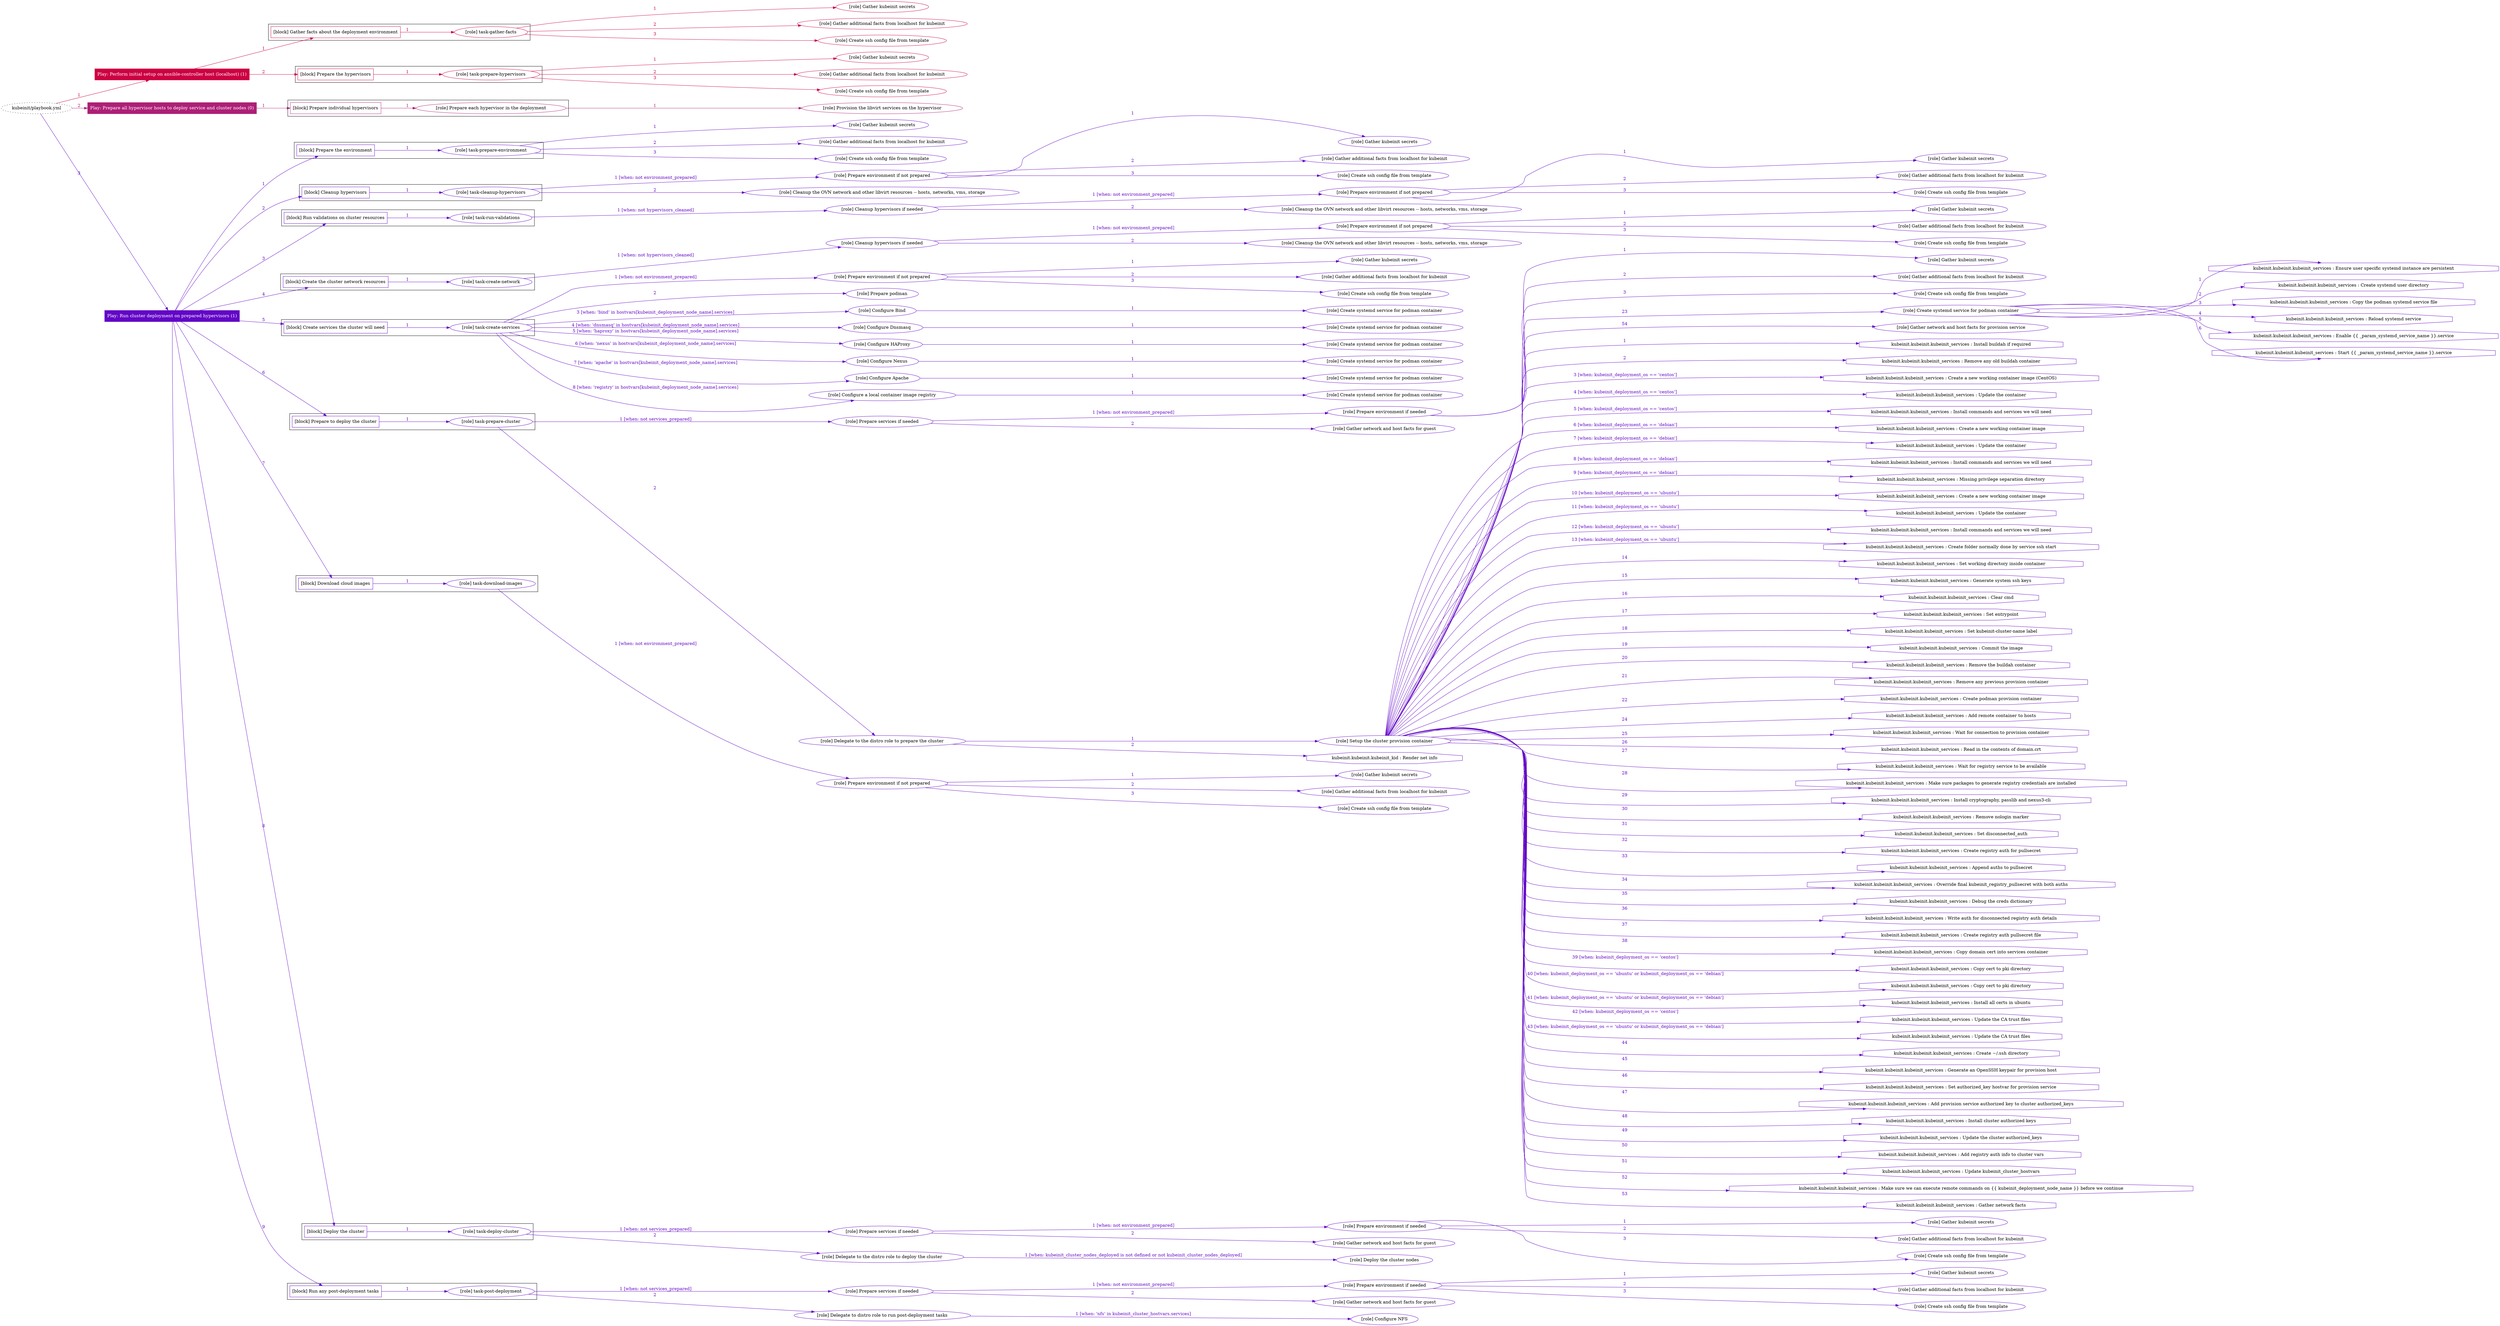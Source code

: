 digraph {
	graph [concentrate=true ordering=in rankdir=LR ratio=fill]
	edge [esep=5 sep=10]
	"kubeinit/playbook.yml" [URL="/home/runner/work/kubeinit/kubeinit/kubeinit/playbook.yml" id=playbook_07ece488 style=dotted]
	play_2c6dc295 [label="Play: Perform initial setup on ansible-controller host (localhost) (1)" URL="/home/runner/work/kubeinit/kubeinit/kubeinit/playbook.yml" color="#cc0042" fontcolor="#ffffff" id=play_2c6dc295 shape=box style=filled tooltip=localhost]
	"kubeinit/playbook.yml" -> play_2c6dc295 [label="1 " color="#cc0042" fontcolor="#cc0042" id=edge_b267d42e labeltooltip="1 " tooltip="1 "]
	subgraph "Gather kubeinit secrets" {
		role_8942db0b [label="[role] Gather kubeinit secrets" URL="/home/runner/.ansible/collections/ansible_collections/kubeinit/kubeinit/roles/kubeinit_prepare/tasks/gather_kubeinit_facts.yml" color="#cc0042" id=role_8942db0b tooltip="Gather kubeinit secrets"]
	}
	subgraph "Gather additional facts from localhost for kubeinit" {
		role_4a9abf3a [label="[role] Gather additional facts from localhost for kubeinit" URL="/home/runner/.ansible/collections/ansible_collections/kubeinit/kubeinit/roles/kubeinit_prepare/tasks/gather_kubeinit_facts.yml" color="#cc0042" id=role_4a9abf3a tooltip="Gather additional facts from localhost for kubeinit"]
	}
	subgraph "Create ssh config file from template" {
		role_024bd00c [label="[role] Create ssh config file from template" URL="/home/runner/.ansible/collections/ansible_collections/kubeinit/kubeinit/roles/kubeinit_prepare/tasks/gather_kubeinit_facts.yml" color="#cc0042" id=role_024bd00c tooltip="Create ssh config file from template"]
	}
	subgraph "task-gather-facts" {
		role_54c88a44 [label="[role] task-gather-facts" URL="/home/runner/work/kubeinit/kubeinit/kubeinit/playbook.yml" color="#cc0042" id=role_54c88a44 tooltip="task-gather-facts"]
		role_54c88a44 -> role_8942db0b [label="1 " color="#cc0042" fontcolor="#cc0042" id=edge_a3fb26d3 labeltooltip="1 " tooltip="1 "]
		role_54c88a44 -> role_4a9abf3a [label="2 " color="#cc0042" fontcolor="#cc0042" id=edge_c6932028 labeltooltip="2 " tooltip="2 "]
		role_54c88a44 -> role_024bd00c [label="3 " color="#cc0042" fontcolor="#cc0042" id=edge_99843645 labeltooltip="3 " tooltip="3 "]
	}
	subgraph "Gather kubeinit secrets" {
		role_7adbfba8 [label="[role] Gather kubeinit secrets" URL="/home/runner/.ansible/collections/ansible_collections/kubeinit/kubeinit/roles/kubeinit_prepare/tasks/gather_kubeinit_facts.yml" color="#cc0042" id=role_7adbfba8 tooltip="Gather kubeinit secrets"]
	}
	subgraph "Gather additional facts from localhost for kubeinit" {
		role_03db3844 [label="[role] Gather additional facts from localhost for kubeinit" URL="/home/runner/.ansible/collections/ansible_collections/kubeinit/kubeinit/roles/kubeinit_prepare/tasks/gather_kubeinit_facts.yml" color="#cc0042" id=role_03db3844 tooltip="Gather additional facts from localhost for kubeinit"]
	}
	subgraph "Create ssh config file from template" {
		role_29bb1cb6 [label="[role] Create ssh config file from template" URL="/home/runner/.ansible/collections/ansible_collections/kubeinit/kubeinit/roles/kubeinit_prepare/tasks/gather_kubeinit_facts.yml" color="#cc0042" id=role_29bb1cb6 tooltip="Create ssh config file from template"]
	}
	subgraph "task-prepare-hypervisors" {
		role_a4266e26 [label="[role] task-prepare-hypervisors" URL="/home/runner/work/kubeinit/kubeinit/kubeinit/playbook.yml" color="#cc0042" id=role_a4266e26 tooltip="task-prepare-hypervisors"]
		role_a4266e26 -> role_7adbfba8 [label="1 " color="#cc0042" fontcolor="#cc0042" id=edge_33003cc3 labeltooltip="1 " tooltip="1 "]
		role_a4266e26 -> role_03db3844 [label="2 " color="#cc0042" fontcolor="#cc0042" id=edge_6737dd46 labeltooltip="2 " tooltip="2 "]
		role_a4266e26 -> role_29bb1cb6 [label="3 " color="#cc0042" fontcolor="#cc0042" id=edge_5d146430 labeltooltip="3 " tooltip="3 "]
	}
	subgraph "Play: Perform initial setup on ansible-controller host (localhost) (1)" {
		play_2c6dc295 -> block_68a762bb [label=1 color="#cc0042" fontcolor="#cc0042" id=edge_759cb5c4 labeltooltip=1 tooltip=1]
		subgraph cluster_block_68a762bb {
			block_68a762bb [label="[block] Gather facts about the deployment environment" URL="/home/runner/work/kubeinit/kubeinit/kubeinit/playbook.yml" color="#cc0042" id=block_68a762bb labeltooltip="Gather facts about the deployment environment" shape=box tooltip="Gather facts about the deployment environment"]
			block_68a762bb -> role_54c88a44 [label="1 " color="#cc0042" fontcolor="#cc0042" id=edge_c737f255 labeltooltip="1 " tooltip="1 "]
		}
		play_2c6dc295 -> block_ad0a16a9 [label=2 color="#cc0042" fontcolor="#cc0042" id=edge_74a6c012 labeltooltip=2 tooltip=2]
		subgraph cluster_block_ad0a16a9 {
			block_ad0a16a9 [label="[block] Prepare the hypervisors" URL="/home/runner/work/kubeinit/kubeinit/kubeinit/playbook.yml" color="#cc0042" id=block_ad0a16a9 labeltooltip="Prepare the hypervisors" shape=box tooltip="Prepare the hypervisors"]
			block_ad0a16a9 -> role_a4266e26 [label="1 " color="#cc0042" fontcolor="#cc0042" id=edge_7d2a1719 labeltooltip="1 " tooltip="1 "]
		}
	}
	play_57360435 [label="Play: Prepare all hypervisor hosts to deploy service and cluster nodes (0)" URL="/home/runner/work/kubeinit/kubeinit/kubeinit/playbook.yml" color="#ad1f76" fontcolor="#ffffff" id=play_57360435 shape=box style=filled tooltip="Play: Prepare all hypervisor hosts to deploy service and cluster nodes (0)"]
	"kubeinit/playbook.yml" -> play_57360435 [label="2 " color="#ad1f76" fontcolor="#ad1f76" id=edge_075de4c4 labeltooltip="2 " tooltip="2 "]
	subgraph "Provision the libvirt services on the hypervisor" {
		role_87a3d69a [label="[role] Provision the libvirt services on the hypervisor" URL="/home/runner/.ansible/collections/ansible_collections/kubeinit/kubeinit/roles/kubeinit_prepare/tasks/prepare_hypervisor.yml" color="#ad1f76" id=role_87a3d69a tooltip="Provision the libvirt services on the hypervisor"]
	}
	subgraph "Prepare each hypervisor in the deployment" {
		role_759e17fa [label="[role] Prepare each hypervisor in the deployment" URL="/home/runner/work/kubeinit/kubeinit/kubeinit/playbook.yml" color="#ad1f76" id=role_759e17fa tooltip="Prepare each hypervisor in the deployment"]
		role_759e17fa -> role_87a3d69a [label="1 " color="#ad1f76" fontcolor="#ad1f76" id=edge_0ae5f1ad labeltooltip="1 " tooltip="1 "]
	}
	subgraph "Play: Prepare all hypervisor hosts to deploy service and cluster nodes (0)" {
		play_57360435 -> block_cc4078dd [label=1 color="#ad1f76" fontcolor="#ad1f76" id=edge_c5946120 labeltooltip=1 tooltip=1]
		subgraph cluster_block_cc4078dd {
			block_cc4078dd [label="[block] Prepare individual hypervisors" URL="/home/runner/work/kubeinit/kubeinit/kubeinit/playbook.yml" color="#ad1f76" id=block_cc4078dd labeltooltip="Prepare individual hypervisors" shape=box tooltip="Prepare individual hypervisors"]
			block_cc4078dd -> role_759e17fa [label="1 " color="#ad1f76" fontcolor="#ad1f76" id=edge_612b2085 labeltooltip="1 " tooltip="1 "]
		}
	}
	play_37351b9d [label="Play: Run cluster deployment on prepared hypervisors (1)" URL="/home/runner/work/kubeinit/kubeinit/kubeinit/playbook.yml" color="#6206c6" fontcolor="#ffffff" id=play_37351b9d shape=box style=filled tooltip=localhost]
	"kubeinit/playbook.yml" -> play_37351b9d [label="3 " color="#6206c6" fontcolor="#6206c6" id=edge_9dc791a3 labeltooltip="3 " tooltip="3 "]
	subgraph "Gather kubeinit secrets" {
		role_2bacaa70 [label="[role] Gather kubeinit secrets" URL="/home/runner/.ansible/collections/ansible_collections/kubeinit/kubeinit/roles/kubeinit_prepare/tasks/gather_kubeinit_facts.yml" color="#6206c6" id=role_2bacaa70 tooltip="Gather kubeinit secrets"]
	}
	subgraph "Gather additional facts from localhost for kubeinit" {
		role_899f8bc7 [label="[role] Gather additional facts from localhost for kubeinit" URL="/home/runner/.ansible/collections/ansible_collections/kubeinit/kubeinit/roles/kubeinit_prepare/tasks/gather_kubeinit_facts.yml" color="#6206c6" id=role_899f8bc7 tooltip="Gather additional facts from localhost for kubeinit"]
	}
	subgraph "Create ssh config file from template" {
		role_54fc2b4d [label="[role] Create ssh config file from template" URL="/home/runner/.ansible/collections/ansible_collections/kubeinit/kubeinit/roles/kubeinit_prepare/tasks/gather_kubeinit_facts.yml" color="#6206c6" id=role_54fc2b4d tooltip="Create ssh config file from template"]
	}
	subgraph "task-prepare-environment" {
		role_da11c122 [label="[role] task-prepare-environment" URL="/home/runner/work/kubeinit/kubeinit/kubeinit/playbook.yml" color="#6206c6" id=role_da11c122 tooltip="task-prepare-environment"]
		role_da11c122 -> role_2bacaa70 [label="1 " color="#6206c6" fontcolor="#6206c6" id=edge_5f9b0ad9 labeltooltip="1 " tooltip="1 "]
		role_da11c122 -> role_899f8bc7 [label="2 " color="#6206c6" fontcolor="#6206c6" id=edge_c26bfdda labeltooltip="2 " tooltip="2 "]
		role_da11c122 -> role_54fc2b4d [label="3 " color="#6206c6" fontcolor="#6206c6" id=edge_a0cc9186 labeltooltip="3 " tooltip="3 "]
	}
	subgraph "Gather kubeinit secrets" {
		role_6c8fa459 [label="[role] Gather kubeinit secrets" URL="/home/runner/.ansible/collections/ansible_collections/kubeinit/kubeinit/roles/kubeinit_prepare/tasks/gather_kubeinit_facts.yml" color="#6206c6" id=role_6c8fa459 tooltip="Gather kubeinit secrets"]
	}
	subgraph "Gather additional facts from localhost for kubeinit" {
		role_c7ef0365 [label="[role] Gather additional facts from localhost for kubeinit" URL="/home/runner/.ansible/collections/ansible_collections/kubeinit/kubeinit/roles/kubeinit_prepare/tasks/gather_kubeinit_facts.yml" color="#6206c6" id=role_c7ef0365 tooltip="Gather additional facts from localhost for kubeinit"]
	}
	subgraph "Create ssh config file from template" {
		role_f2de92c9 [label="[role] Create ssh config file from template" URL="/home/runner/.ansible/collections/ansible_collections/kubeinit/kubeinit/roles/kubeinit_prepare/tasks/gather_kubeinit_facts.yml" color="#6206c6" id=role_f2de92c9 tooltip="Create ssh config file from template"]
	}
	subgraph "Prepare environment if not prepared" {
		role_2e74201d [label="[role] Prepare environment if not prepared" URL="/home/runner/.ansible/collections/ansible_collections/kubeinit/kubeinit/roles/kubeinit_prepare/tasks/cleanup_hypervisors.yml" color="#6206c6" id=role_2e74201d tooltip="Prepare environment if not prepared"]
		role_2e74201d -> role_6c8fa459 [label="1 " color="#6206c6" fontcolor="#6206c6" id=edge_07a52102 labeltooltip="1 " tooltip="1 "]
		role_2e74201d -> role_c7ef0365 [label="2 " color="#6206c6" fontcolor="#6206c6" id=edge_47c88081 labeltooltip="2 " tooltip="2 "]
		role_2e74201d -> role_f2de92c9 [label="3 " color="#6206c6" fontcolor="#6206c6" id=edge_1c60269f labeltooltip="3 " tooltip="3 "]
	}
	subgraph "Cleanup the OVN network and other libvirt resources -- hosts, networks, vms, storage" {
		role_356dc8bd [label="[role] Cleanup the OVN network and other libvirt resources -- hosts, networks, vms, storage" URL="/home/runner/.ansible/collections/ansible_collections/kubeinit/kubeinit/roles/kubeinit_prepare/tasks/cleanup_hypervisors.yml" color="#6206c6" id=role_356dc8bd tooltip="Cleanup the OVN network and other libvirt resources -- hosts, networks, vms, storage"]
	}
	subgraph "task-cleanup-hypervisors" {
		role_8eb12365 [label="[role] task-cleanup-hypervisors" URL="/home/runner/work/kubeinit/kubeinit/kubeinit/playbook.yml" color="#6206c6" id=role_8eb12365 tooltip="task-cleanup-hypervisors"]
		role_8eb12365 -> role_2e74201d [label="1 [when: not environment_prepared]" color="#6206c6" fontcolor="#6206c6" id=edge_7d705b3e labeltooltip="1 [when: not environment_prepared]" tooltip="1 [when: not environment_prepared]"]
		role_8eb12365 -> role_356dc8bd [label="2 " color="#6206c6" fontcolor="#6206c6" id=edge_d019ca28 labeltooltip="2 " tooltip="2 "]
	}
	subgraph "Gather kubeinit secrets" {
		role_e6f540b5 [label="[role] Gather kubeinit secrets" URL="/home/runner/.ansible/collections/ansible_collections/kubeinit/kubeinit/roles/kubeinit_prepare/tasks/gather_kubeinit_facts.yml" color="#6206c6" id=role_e6f540b5 tooltip="Gather kubeinit secrets"]
	}
	subgraph "Gather additional facts from localhost for kubeinit" {
		role_d941a93d [label="[role] Gather additional facts from localhost for kubeinit" URL="/home/runner/.ansible/collections/ansible_collections/kubeinit/kubeinit/roles/kubeinit_prepare/tasks/gather_kubeinit_facts.yml" color="#6206c6" id=role_d941a93d tooltip="Gather additional facts from localhost for kubeinit"]
	}
	subgraph "Create ssh config file from template" {
		role_c47df30d [label="[role] Create ssh config file from template" URL="/home/runner/.ansible/collections/ansible_collections/kubeinit/kubeinit/roles/kubeinit_prepare/tasks/gather_kubeinit_facts.yml" color="#6206c6" id=role_c47df30d tooltip="Create ssh config file from template"]
	}
	subgraph "Prepare environment if not prepared" {
		role_766b0504 [label="[role] Prepare environment if not prepared" URL="/home/runner/.ansible/collections/ansible_collections/kubeinit/kubeinit/roles/kubeinit_prepare/tasks/cleanup_hypervisors.yml" color="#6206c6" id=role_766b0504 tooltip="Prepare environment if not prepared"]
		role_766b0504 -> role_e6f540b5 [label="1 " color="#6206c6" fontcolor="#6206c6" id=edge_a8b79703 labeltooltip="1 " tooltip="1 "]
		role_766b0504 -> role_d941a93d [label="2 " color="#6206c6" fontcolor="#6206c6" id=edge_df08c8b0 labeltooltip="2 " tooltip="2 "]
		role_766b0504 -> role_c47df30d [label="3 " color="#6206c6" fontcolor="#6206c6" id=edge_1343633f labeltooltip="3 " tooltip="3 "]
	}
	subgraph "Cleanup the OVN network and other libvirt resources -- hosts, networks, vms, storage" {
		role_17a01dbc [label="[role] Cleanup the OVN network and other libvirt resources -- hosts, networks, vms, storage" URL="/home/runner/.ansible/collections/ansible_collections/kubeinit/kubeinit/roles/kubeinit_prepare/tasks/cleanup_hypervisors.yml" color="#6206c6" id=role_17a01dbc tooltip="Cleanup the OVN network and other libvirt resources -- hosts, networks, vms, storage"]
	}
	subgraph "Cleanup hypervisors if needed" {
		role_aa2bb5d4 [label="[role] Cleanup hypervisors if needed" URL="/home/runner/.ansible/collections/ansible_collections/kubeinit/kubeinit/roles/kubeinit_validations/tasks/main.yml" color="#6206c6" id=role_aa2bb5d4 tooltip="Cleanup hypervisors if needed"]
		role_aa2bb5d4 -> role_766b0504 [label="1 [when: not environment_prepared]" color="#6206c6" fontcolor="#6206c6" id=edge_7d99ae59 labeltooltip="1 [when: not environment_prepared]" tooltip="1 [when: not environment_prepared]"]
		role_aa2bb5d4 -> role_17a01dbc [label="2 " color="#6206c6" fontcolor="#6206c6" id=edge_da19890f labeltooltip="2 " tooltip="2 "]
	}
	subgraph "task-run-validations" {
		role_528802cf [label="[role] task-run-validations" URL="/home/runner/work/kubeinit/kubeinit/kubeinit/playbook.yml" color="#6206c6" id=role_528802cf tooltip="task-run-validations"]
		role_528802cf -> role_aa2bb5d4 [label="1 [when: not hypervisors_cleaned]" color="#6206c6" fontcolor="#6206c6" id=edge_690443d2 labeltooltip="1 [when: not hypervisors_cleaned]" tooltip="1 [when: not hypervisors_cleaned]"]
	}
	subgraph "Gather kubeinit secrets" {
		role_ad1c4b51 [label="[role] Gather kubeinit secrets" URL="/home/runner/.ansible/collections/ansible_collections/kubeinit/kubeinit/roles/kubeinit_prepare/tasks/gather_kubeinit_facts.yml" color="#6206c6" id=role_ad1c4b51 tooltip="Gather kubeinit secrets"]
	}
	subgraph "Gather additional facts from localhost for kubeinit" {
		role_140025b3 [label="[role] Gather additional facts from localhost for kubeinit" URL="/home/runner/.ansible/collections/ansible_collections/kubeinit/kubeinit/roles/kubeinit_prepare/tasks/gather_kubeinit_facts.yml" color="#6206c6" id=role_140025b3 tooltip="Gather additional facts from localhost for kubeinit"]
	}
	subgraph "Create ssh config file from template" {
		role_35110b78 [label="[role] Create ssh config file from template" URL="/home/runner/.ansible/collections/ansible_collections/kubeinit/kubeinit/roles/kubeinit_prepare/tasks/gather_kubeinit_facts.yml" color="#6206c6" id=role_35110b78 tooltip="Create ssh config file from template"]
	}
	subgraph "Prepare environment if not prepared" {
		role_f635335c [label="[role] Prepare environment if not prepared" URL="/home/runner/.ansible/collections/ansible_collections/kubeinit/kubeinit/roles/kubeinit_prepare/tasks/cleanup_hypervisors.yml" color="#6206c6" id=role_f635335c tooltip="Prepare environment if not prepared"]
		role_f635335c -> role_ad1c4b51 [label="1 " color="#6206c6" fontcolor="#6206c6" id=edge_5e0ea5e1 labeltooltip="1 " tooltip="1 "]
		role_f635335c -> role_140025b3 [label="2 " color="#6206c6" fontcolor="#6206c6" id=edge_1cb4c6e2 labeltooltip="2 " tooltip="2 "]
		role_f635335c -> role_35110b78 [label="3 " color="#6206c6" fontcolor="#6206c6" id=edge_f9ee8493 labeltooltip="3 " tooltip="3 "]
	}
	subgraph "Cleanup the OVN network and other libvirt resources -- hosts, networks, vms, storage" {
		role_75dcfcd2 [label="[role] Cleanup the OVN network and other libvirt resources -- hosts, networks, vms, storage" URL="/home/runner/.ansible/collections/ansible_collections/kubeinit/kubeinit/roles/kubeinit_prepare/tasks/cleanup_hypervisors.yml" color="#6206c6" id=role_75dcfcd2 tooltip="Cleanup the OVN network and other libvirt resources -- hosts, networks, vms, storage"]
	}
	subgraph "Cleanup hypervisors if needed" {
		role_10f9de80 [label="[role] Cleanup hypervisors if needed" URL="/home/runner/.ansible/collections/ansible_collections/kubeinit/kubeinit/roles/kubeinit_libvirt/tasks/create_network.yml" color="#6206c6" id=role_10f9de80 tooltip="Cleanup hypervisors if needed"]
		role_10f9de80 -> role_f635335c [label="1 [when: not environment_prepared]" color="#6206c6" fontcolor="#6206c6" id=edge_b7d50672 labeltooltip="1 [when: not environment_prepared]" tooltip="1 [when: not environment_prepared]"]
		role_10f9de80 -> role_75dcfcd2 [label="2 " color="#6206c6" fontcolor="#6206c6" id=edge_3ee1ae12 labeltooltip="2 " tooltip="2 "]
	}
	subgraph "task-create-network" {
		role_13808b22 [label="[role] task-create-network" URL="/home/runner/work/kubeinit/kubeinit/kubeinit/playbook.yml" color="#6206c6" id=role_13808b22 tooltip="task-create-network"]
		role_13808b22 -> role_10f9de80 [label="1 [when: not hypervisors_cleaned]" color="#6206c6" fontcolor="#6206c6" id=edge_9294311f labeltooltip="1 [when: not hypervisors_cleaned]" tooltip="1 [when: not hypervisors_cleaned]"]
	}
	subgraph "Gather kubeinit secrets" {
		role_85586889 [label="[role] Gather kubeinit secrets" URL="/home/runner/.ansible/collections/ansible_collections/kubeinit/kubeinit/roles/kubeinit_prepare/tasks/gather_kubeinit_facts.yml" color="#6206c6" id=role_85586889 tooltip="Gather kubeinit secrets"]
	}
	subgraph "Gather additional facts from localhost for kubeinit" {
		role_5e41cc95 [label="[role] Gather additional facts from localhost for kubeinit" URL="/home/runner/.ansible/collections/ansible_collections/kubeinit/kubeinit/roles/kubeinit_prepare/tasks/gather_kubeinit_facts.yml" color="#6206c6" id=role_5e41cc95 tooltip="Gather additional facts from localhost for kubeinit"]
	}
	subgraph "Create ssh config file from template" {
		role_b7001c11 [label="[role] Create ssh config file from template" URL="/home/runner/.ansible/collections/ansible_collections/kubeinit/kubeinit/roles/kubeinit_prepare/tasks/gather_kubeinit_facts.yml" color="#6206c6" id=role_b7001c11 tooltip="Create ssh config file from template"]
	}
	subgraph "Prepare environment if not prepared" {
		role_e6991f45 [label="[role] Prepare environment if not prepared" URL="/home/runner/.ansible/collections/ansible_collections/kubeinit/kubeinit/roles/kubeinit_services/tasks/main.yml" color="#6206c6" id=role_e6991f45 tooltip="Prepare environment if not prepared"]
		role_e6991f45 -> role_85586889 [label="1 " color="#6206c6" fontcolor="#6206c6" id=edge_3e9dd588 labeltooltip="1 " tooltip="1 "]
		role_e6991f45 -> role_5e41cc95 [label="2 " color="#6206c6" fontcolor="#6206c6" id=edge_b1f56ea5 labeltooltip="2 " tooltip="2 "]
		role_e6991f45 -> role_b7001c11 [label="3 " color="#6206c6" fontcolor="#6206c6" id=edge_f7e1b832 labeltooltip="3 " tooltip="3 "]
	}
	subgraph "Prepare podman" {
		role_75ff7de3 [label="[role] Prepare podman" URL="/home/runner/.ansible/collections/ansible_collections/kubeinit/kubeinit/roles/kubeinit_services/tasks/00_create_service_pod.yml" color="#6206c6" id=role_75ff7de3 tooltip="Prepare podman"]
	}
	subgraph "Create systemd service for podman container" {
		role_3bc7d0c6 [label="[role] Create systemd service for podman container" URL="/home/runner/.ansible/collections/ansible_collections/kubeinit/kubeinit/roles/kubeinit_bind/tasks/main.yml" color="#6206c6" id=role_3bc7d0c6 tooltip="Create systemd service for podman container"]
	}
	subgraph "Configure Bind" {
		role_0c3b1911 [label="[role] Configure Bind" URL="/home/runner/.ansible/collections/ansible_collections/kubeinit/kubeinit/roles/kubeinit_services/tasks/start_services_containers.yml" color="#6206c6" id=role_0c3b1911 tooltip="Configure Bind"]
		role_0c3b1911 -> role_3bc7d0c6 [label="1 " color="#6206c6" fontcolor="#6206c6" id=edge_898c9bf6 labeltooltip="1 " tooltip="1 "]
	}
	subgraph "Create systemd service for podman container" {
		role_bc0e9c11 [label="[role] Create systemd service for podman container" URL="/home/runner/.ansible/collections/ansible_collections/kubeinit/kubeinit/roles/kubeinit_dnsmasq/tasks/main.yml" color="#6206c6" id=role_bc0e9c11 tooltip="Create systemd service for podman container"]
	}
	subgraph "Configure Dnsmasq" {
		role_2321400a [label="[role] Configure Dnsmasq" URL="/home/runner/.ansible/collections/ansible_collections/kubeinit/kubeinit/roles/kubeinit_services/tasks/start_services_containers.yml" color="#6206c6" id=role_2321400a tooltip="Configure Dnsmasq"]
		role_2321400a -> role_bc0e9c11 [label="1 " color="#6206c6" fontcolor="#6206c6" id=edge_f6fa7d67 labeltooltip="1 " tooltip="1 "]
	}
	subgraph "Create systemd service for podman container" {
		role_e6e9d714 [label="[role] Create systemd service for podman container" URL="/home/runner/.ansible/collections/ansible_collections/kubeinit/kubeinit/roles/kubeinit_haproxy/tasks/main.yml" color="#6206c6" id=role_e6e9d714 tooltip="Create systemd service for podman container"]
	}
	subgraph "Configure HAProxy" {
		role_20bce2c3 [label="[role] Configure HAProxy" URL="/home/runner/.ansible/collections/ansible_collections/kubeinit/kubeinit/roles/kubeinit_services/tasks/start_services_containers.yml" color="#6206c6" id=role_20bce2c3 tooltip="Configure HAProxy"]
		role_20bce2c3 -> role_e6e9d714 [label="1 " color="#6206c6" fontcolor="#6206c6" id=edge_7cbb7728 labeltooltip="1 " tooltip="1 "]
	}
	subgraph "Create systemd service for podman container" {
		role_47eeaba3 [label="[role] Create systemd service for podman container" URL="/home/runner/.ansible/collections/ansible_collections/kubeinit/kubeinit/roles/kubeinit_nexus/tasks/main.yml" color="#6206c6" id=role_47eeaba3 tooltip="Create systemd service for podman container"]
	}
	subgraph "Configure Nexus" {
		role_40eb76a6 [label="[role] Configure Nexus" URL="/home/runner/.ansible/collections/ansible_collections/kubeinit/kubeinit/roles/kubeinit_services/tasks/start_services_containers.yml" color="#6206c6" id=role_40eb76a6 tooltip="Configure Nexus"]
		role_40eb76a6 -> role_47eeaba3 [label="1 " color="#6206c6" fontcolor="#6206c6" id=edge_52690618 labeltooltip="1 " tooltip="1 "]
	}
	subgraph "Create systemd service for podman container" {
		role_d6cd6103 [label="[role] Create systemd service for podman container" URL="/home/runner/.ansible/collections/ansible_collections/kubeinit/kubeinit/roles/kubeinit_apache/tasks/main.yml" color="#6206c6" id=role_d6cd6103 tooltip="Create systemd service for podman container"]
	}
	subgraph "Configure Apache" {
		role_75dea063 [label="[role] Configure Apache" URL="/home/runner/.ansible/collections/ansible_collections/kubeinit/kubeinit/roles/kubeinit_services/tasks/start_services_containers.yml" color="#6206c6" id=role_75dea063 tooltip="Configure Apache"]
		role_75dea063 -> role_d6cd6103 [label="1 " color="#6206c6" fontcolor="#6206c6" id=edge_25dc99e5 labeltooltip="1 " tooltip="1 "]
	}
	subgraph "Create systemd service for podman container" {
		role_411ca8d4 [label="[role] Create systemd service for podman container" URL="/home/runner/.ansible/collections/ansible_collections/kubeinit/kubeinit/roles/kubeinit_registry/tasks/main.yml" color="#6206c6" id=role_411ca8d4 tooltip="Create systemd service for podman container"]
	}
	subgraph "Configure a local container image registry" {
		role_2a79fdc2 [label="[role] Configure a local container image registry" URL="/home/runner/.ansible/collections/ansible_collections/kubeinit/kubeinit/roles/kubeinit_services/tasks/start_services_containers.yml" color="#6206c6" id=role_2a79fdc2 tooltip="Configure a local container image registry"]
		role_2a79fdc2 -> role_411ca8d4 [label="1 " color="#6206c6" fontcolor="#6206c6" id=edge_bcf8ec1a labeltooltip="1 " tooltip="1 "]
	}
	subgraph "task-create-services" {
		role_2c43c173 [label="[role] task-create-services" URL="/home/runner/work/kubeinit/kubeinit/kubeinit/playbook.yml" color="#6206c6" id=role_2c43c173 tooltip="task-create-services"]
		role_2c43c173 -> role_e6991f45 [label="1 [when: not environment_prepared]" color="#6206c6" fontcolor="#6206c6" id=edge_044968fa labeltooltip="1 [when: not environment_prepared]" tooltip="1 [when: not environment_prepared]"]
		role_2c43c173 -> role_75ff7de3 [label="2 " color="#6206c6" fontcolor="#6206c6" id=edge_382c8cb3 labeltooltip="2 " tooltip="2 "]
		role_2c43c173 -> role_0c3b1911 [label="3 [when: 'bind' in hostvars[kubeinit_deployment_node_name].services]" color="#6206c6" fontcolor="#6206c6" id=edge_97210d4d labeltooltip="3 [when: 'bind' in hostvars[kubeinit_deployment_node_name].services]" tooltip="3 [when: 'bind' in hostvars[kubeinit_deployment_node_name].services]"]
		role_2c43c173 -> role_2321400a [label="4 [when: 'dnsmasq' in hostvars[kubeinit_deployment_node_name].services]" color="#6206c6" fontcolor="#6206c6" id=edge_762828ea labeltooltip="4 [when: 'dnsmasq' in hostvars[kubeinit_deployment_node_name].services]" tooltip="4 [when: 'dnsmasq' in hostvars[kubeinit_deployment_node_name].services]"]
		role_2c43c173 -> role_20bce2c3 [label="5 [when: 'haproxy' in hostvars[kubeinit_deployment_node_name].services]" color="#6206c6" fontcolor="#6206c6" id=edge_b0a04d63 labeltooltip="5 [when: 'haproxy' in hostvars[kubeinit_deployment_node_name].services]" tooltip="5 [when: 'haproxy' in hostvars[kubeinit_deployment_node_name].services]"]
		role_2c43c173 -> role_40eb76a6 [label="6 [when: 'nexus' in hostvars[kubeinit_deployment_node_name].services]" color="#6206c6" fontcolor="#6206c6" id=edge_fd96ee6b labeltooltip="6 [when: 'nexus' in hostvars[kubeinit_deployment_node_name].services]" tooltip="6 [when: 'nexus' in hostvars[kubeinit_deployment_node_name].services]"]
		role_2c43c173 -> role_75dea063 [label="7 [when: 'apache' in hostvars[kubeinit_deployment_node_name].services]" color="#6206c6" fontcolor="#6206c6" id=edge_f0d592f0 labeltooltip="7 [when: 'apache' in hostvars[kubeinit_deployment_node_name].services]" tooltip="7 [when: 'apache' in hostvars[kubeinit_deployment_node_name].services]"]
		role_2c43c173 -> role_2a79fdc2 [label="8 [when: 'registry' in hostvars[kubeinit_deployment_node_name].services]" color="#6206c6" fontcolor="#6206c6" id=edge_ba189e1a labeltooltip="8 [when: 'registry' in hostvars[kubeinit_deployment_node_name].services]" tooltip="8 [when: 'registry' in hostvars[kubeinit_deployment_node_name].services]"]
	}
	subgraph "Gather kubeinit secrets" {
		role_bdc2c1a0 [label="[role] Gather kubeinit secrets" URL="/home/runner/.ansible/collections/ansible_collections/kubeinit/kubeinit/roles/kubeinit_prepare/tasks/gather_kubeinit_facts.yml" color="#6206c6" id=role_bdc2c1a0 tooltip="Gather kubeinit secrets"]
	}
	subgraph "Gather additional facts from localhost for kubeinit" {
		role_61975189 [label="[role] Gather additional facts from localhost for kubeinit" URL="/home/runner/.ansible/collections/ansible_collections/kubeinit/kubeinit/roles/kubeinit_prepare/tasks/gather_kubeinit_facts.yml" color="#6206c6" id=role_61975189 tooltip="Gather additional facts from localhost for kubeinit"]
	}
	subgraph "Create ssh config file from template" {
		role_3a48a5c2 [label="[role] Create ssh config file from template" URL="/home/runner/.ansible/collections/ansible_collections/kubeinit/kubeinit/roles/kubeinit_prepare/tasks/gather_kubeinit_facts.yml" color="#6206c6" id=role_3a48a5c2 tooltip="Create ssh config file from template"]
	}
	subgraph "Prepare environment if needed" {
		role_d4b723aa [label="[role] Prepare environment if needed" URL="/home/runner/.ansible/collections/ansible_collections/kubeinit/kubeinit/roles/kubeinit_services/tasks/prepare_services.yml" color="#6206c6" id=role_d4b723aa tooltip="Prepare environment if needed"]
		role_d4b723aa -> role_bdc2c1a0 [label="1 " color="#6206c6" fontcolor="#6206c6" id=edge_2fc17b92 labeltooltip="1 " tooltip="1 "]
		role_d4b723aa -> role_61975189 [label="2 " color="#6206c6" fontcolor="#6206c6" id=edge_93c85ca6 labeltooltip="2 " tooltip="2 "]
		role_d4b723aa -> role_3a48a5c2 [label="3 " color="#6206c6" fontcolor="#6206c6" id=edge_1e5cbfc4 labeltooltip="3 " tooltip="3 "]
	}
	subgraph "Gather network and host facts for guest" {
		role_6078e098 [label="[role] Gather network and host facts for guest" URL="/home/runner/.ansible/collections/ansible_collections/kubeinit/kubeinit/roles/kubeinit_services/tasks/prepare_services.yml" color="#6206c6" id=role_6078e098 tooltip="Gather network and host facts for guest"]
	}
	subgraph "Prepare services if needed" {
		role_b18fcaa0 [label="[role] Prepare services if needed" URL="/home/runner/.ansible/collections/ansible_collections/kubeinit/kubeinit/roles/kubeinit_prepare/tasks/prepare_cluster.yml" color="#6206c6" id=role_b18fcaa0 tooltip="Prepare services if needed"]
		role_b18fcaa0 -> role_d4b723aa [label="1 [when: not environment_prepared]" color="#6206c6" fontcolor="#6206c6" id=edge_cb297536 labeltooltip="1 [when: not environment_prepared]" tooltip="1 [when: not environment_prepared]"]
		role_b18fcaa0 -> role_6078e098 [label="2 " color="#6206c6" fontcolor="#6206c6" id=edge_3d610aa5 labeltooltip="2 " tooltip="2 "]
	}
	subgraph "Create systemd service for podman container" {
		role_153512cf [label="[role] Create systemd service for podman container" URL="/home/runner/.ansible/collections/ansible_collections/kubeinit/kubeinit/roles/kubeinit_services/tasks/create_provision_container.yml" color="#6206c6" id=role_153512cf tooltip="Create systemd service for podman container"]
		task_47089f96 [label="kubeinit.kubeinit.kubeinit_services : Ensure user specific systemd instance are persistent" URL="/home/runner/.ansible/collections/ansible_collections/kubeinit/kubeinit/roles/kubeinit_services/tasks/create_managed_service.yml" color="#6206c6" id=task_47089f96 shape=octagon tooltip="kubeinit.kubeinit.kubeinit_services : Ensure user specific systemd instance are persistent"]
		role_153512cf -> task_47089f96 [label="1 " color="#6206c6" fontcolor="#6206c6" id=edge_7548fcf9 labeltooltip="1 " tooltip="1 "]
		task_d9215f2e [label="kubeinit.kubeinit.kubeinit_services : Create systemd user directory" URL="/home/runner/.ansible/collections/ansible_collections/kubeinit/kubeinit/roles/kubeinit_services/tasks/create_managed_service.yml" color="#6206c6" id=task_d9215f2e shape=octagon tooltip="kubeinit.kubeinit.kubeinit_services : Create systemd user directory"]
		role_153512cf -> task_d9215f2e [label="2 " color="#6206c6" fontcolor="#6206c6" id=edge_0ab0963f labeltooltip="2 " tooltip="2 "]
		task_1b394cf4 [label="kubeinit.kubeinit.kubeinit_services : Copy the podman systemd service file" URL="/home/runner/.ansible/collections/ansible_collections/kubeinit/kubeinit/roles/kubeinit_services/tasks/create_managed_service.yml" color="#6206c6" id=task_1b394cf4 shape=octagon tooltip="kubeinit.kubeinit.kubeinit_services : Copy the podman systemd service file"]
		role_153512cf -> task_1b394cf4 [label="3 " color="#6206c6" fontcolor="#6206c6" id=edge_9ad46092 labeltooltip="3 " tooltip="3 "]
		task_c5437645 [label="kubeinit.kubeinit.kubeinit_services : Reload systemd service" URL="/home/runner/.ansible/collections/ansible_collections/kubeinit/kubeinit/roles/kubeinit_services/tasks/create_managed_service.yml" color="#6206c6" id=task_c5437645 shape=octagon tooltip="kubeinit.kubeinit.kubeinit_services : Reload systemd service"]
		role_153512cf -> task_c5437645 [label="4 " color="#6206c6" fontcolor="#6206c6" id=edge_83fabc4f labeltooltip="4 " tooltip="4 "]
		task_66439d83 [label="kubeinit.kubeinit.kubeinit_services : Enable {{ _param_systemd_service_name }}.service" URL="/home/runner/.ansible/collections/ansible_collections/kubeinit/kubeinit/roles/kubeinit_services/tasks/create_managed_service.yml" color="#6206c6" id=task_66439d83 shape=octagon tooltip="kubeinit.kubeinit.kubeinit_services : Enable {{ _param_systemd_service_name }}.service"]
		role_153512cf -> task_66439d83 [label="5 " color="#6206c6" fontcolor="#6206c6" id=edge_733a3875 labeltooltip="5 " tooltip="5 "]
		task_362c4e10 [label="kubeinit.kubeinit.kubeinit_services : Start {{ _param_systemd_service_name }}.service" URL="/home/runner/.ansible/collections/ansible_collections/kubeinit/kubeinit/roles/kubeinit_services/tasks/create_managed_service.yml" color="#6206c6" id=task_362c4e10 shape=octagon tooltip="kubeinit.kubeinit.kubeinit_services : Start {{ _param_systemd_service_name }}.service"]
		role_153512cf -> task_362c4e10 [label="6 " color="#6206c6" fontcolor="#6206c6" id=edge_a613d129 labeltooltip="6 " tooltip="6 "]
	}
	subgraph "Gather network and host facts for provision service" {
		role_849d2a27 [label="[role] Gather network and host facts for provision service" URL="/home/runner/.ansible/collections/ansible_collections/kubeinit/kubeinit/roles/kubeinit_services/tasks/create_provision_container.yml" color="#6206c6" id=role_849d2a27 tooltip="Gather network and host facts for provision service"]
	}
	subgraph "Setup the cluster provision container" {
		role_12337689 [label="[role] Setup the cluster provision container" URL="/home/runner/.ansible/collections/ansible_collections/kubeinit/kubeinit/roles/kubeinit_kid/tasks/prepare_cluster.yml" color="#6206c6" id=role_12337689 tooltip="Setup the cluster provision container"]
		task_8905ee4f [label="kubeinit.kubeinit.kubeinit_services : Install buildah if required" URL="/home/runner/.ansible/collections/ansible_collections/kubeinit/kubeinit/roles/kubeinit_services/tasks/create_provision_container.yml" color="#6206c6" id=task_8905ee4f shape=octagon tooltip="kubeinit.kubeinit.kubeinit_services : Install buildah if required"]
		role_12337689 -> task_8905ee4f [label="1 " color="#6206c6" fontcolor="#6206c6" id=edge_4ac590d6 labeltooltip="1 " tooltip="1 "]
		task_b9674d4b [label="kubeinit.kubeinit.kubeinit_services : Remove any old buildah container" URL="/home/runner/.ansible/collections/ansible_collections/kubeinit/kubeinit/roles/kubeinit_services/tasks/create_provision_container.yml" color="#6206c6" id=task_b9674d4b shape=octagon tooltip="kubeinit.kubeinit.kubeinit_services : Remove any old buildah container"]
		role_12337689 -> task_b9674d4b [label="2 " color="#6206c6" fontcolor="#6206c6" id=edge_23bf0911 labeltooltip="2 " tooltip="2 "]
		task_d3dc1dba [label="kubeinit.kubeinit.kubeinit_services : Create a new working container image (CentOS)" URL="/home/runner/.ansible/collections/ansible_collections/kubeinit/kubeinit/roles/kubeinit_services/tasks/create_provision_container.yml" color="#6206c6" id=task_d3dc1dba shape=octagon tooltip="kubeinit.kubeinit.kubeinit_services : Create a new working container image (CentOS)"]
		role_12337689 -> task_d3dc1dba [label="3 [when: kubeinit_deployment_os == 'centos']" color="#6206c6" fontcolor="#6206c6" id=edge_3231e61b labeltooltip="3 [when: kubeinit_deployment_os == 'centos']" tooltip="3 [when: kubeinit_deployment_os == 'centos']"]
		task_0ef505ee [label="kubeinit.kubeinit.kubeinit_services : Update the container" URL="/home/runner/.ansible/collections/ansible_collections/kubeinit/kubeinit/roles/kubeinit_services/tasks/create_provision_container.yml" color="#6206c6" id=task_0ef505ee shape=octagon tooltip="kubeinit.kubeinit.kubeinit_services : Update the container"]
		role_12337689 -> task_0ef505ee [label="4 [when: kubeinit_deployment_os == 'centos']" color="#6206c6" fontcolor="#6206c6" id=edge_b70a44f3 labeltooltip="4 [when: kubeinit_deployment_os == 'centos']" tooltip="4 [when: kubeinit_deployment_os == 'centos']"]
		task_5dd2edcf [label="kubeinit.kubeinit.kubeinit_services : Install commands and services we will need" URL="/home/runner/.ansible/collections/ansible_collections/kubeinit/kubeinit/roles/kubeinit_services/tasks/create_provision_container.yml" color="#6206c6" id=task_5dd2edcf shape=octagon tooltip="kubeinit.kubeinit.kubeinit_services : Install commands and services we will need"]
		role_12337689 -> task_5dd2edcf [label="5 [when: kubeinit_deployment_os == 'centos']" color="#6206c6" fontcolor="#6206c6" id=edge_e019d2d9 labeltooltip="5 [when: kubeinit_deployment_os == 'centos']" tooltip="5 [when: kubeinit_deployment_os == 'centos']"]
		task_dc9d78e3 [label="kubeinit.kubeinit.kubeinit_services : Create a new working container image" URL="/home/runner/.ansible/collections/ansible_collections/kubeinit/kubeinit/roles/kubeinit_services/tasks/create_provision_container.yml" color="#6206c6" id=task_dc9d78e3 shape=octagon tooltip="kubeinit.kubeinit.kubeinit_services : Create a new working container image"]
		role_12337689 -> task_dc9d78e3 [label="6 [when: kubeinit_deployment_os == 'debian']" color="#6206c6" fontcolor="#6206c6" id=edge_8553c912 labeltooltip="6 [when: kubeinit_deployment_os == 'debian']" tooltip="6 [when: kubeinit_deployment_os == 'debian']"]
		task_c15609f3 [label="kubeinit.kubeinit.kubeinit_services : Update the container" URL="/home/runner/.ansible/collections/ansible_collections/kubeinit/kubeinit/roles/kubeinit_services/tasks/create_provision_container.yml" color="#6206c6" id=task_c15609f3 shape=octagon tooltip="kubeinit.kubeinit.kubeinit_services : Update the container"]
		role_12337689 -> task_c15609f3 [label="7 [when: kubeinit_deployment_os == 'debian']" color="#6206c6" fontcolor="#6206c6" id=edge_8523e146 labeltooltip="7 [when: kubeinit_deployment_os == 'debian']" tooltip="7 [when: kubeinit_deployment_os == 'debian']"]
		task_0d4fbe83 [label="kubeinit.kubeinit.kubeinit_services : Install commands and services we will need" URL="/home/runner/.ansible/collections/ansible_collections/kubeinit/kubeinit/roles/kubeinit_services/tasks/create_provision_container.yml" color="#6206c6" id=task_0d4fbe83 shape=octagon tooltip="kubeinit.kubeinit.kubeinit_services : Install commands and services we will need"]
		role_12337689 -> task_0d4fbe83 [label="8 [when: kubeinit_deployment_os == 'debian']" color="#6206c6" fontcolor="#6206c6" id=edge_eff9e44f labeltooltip="8 [when: kubeinit_deployment_os == 'debian']" tooltip="8 [when: kubeinit_deployment_os == 'debian']"]
		task_1a481053 [label="kubeinit.kubeinit.kubeinit_services : Missing privilege separation directory" URL="/home/runner/.ansible/collections/ansible_collections/kubeinit/kubeinit/roles/kubeinit_services/tasks/create_provision_container.yml" color="#6206c6" id=task_1a481053 shape=octagon tooltip="kubeinit.kubeinit.kubeinit_services : Missing privilege separation directory"]
		role_12337689 -> task_1a481053 [label="9 [when: kubeinit_deployment_os == 'debian']" color="#6206c6" fontcolor="#6206c6" id=edge_7c658f67 labeltooltip="9 [when: kubeinit_deployment_os == 'debian']" tooltip="9 [when: kubeinit_deployment_os == 'debian']"]
		task_d27cacb7 [label="kubeinit.kubeinit.kubeinit_services : Create a new working container image" URL="/home/runner/.ansible/collections/ansible_collections/kubeinit/kubeinit/roles/kubeinit_services/tasks/create_provision_container.yml" color="#6206c6" id=task_d27cacb7 shape=octagon tooltip="kubeinit.kubeinit.kubeinit_services : Create a new working container image"]
		role_12337689 -> task_d27cacb7 [label="10 [when: kubeinit_deployment_os == 'ubuntu']" color="#6206c6" fontcolor="#6206c6" id=edge_63dd054d labeltooltip="10 [when: kubeinit_deployment_os == 'ubuntu']" tooltip="10 [when: kubeinit_deployment_os == 'ubuntu']"]
		task_2cf1e572 [label="kubeinit.kubeinit.kubeinit_services : Update the container" URL="/home/runner/.ansible/collections/ansible_collections/kubeinit/kubeinit/roles/kubeinit_services/tasks/create_provision_container.yml" color="#6206c6" id=task_2cf1e572 shape=octagon tooltip="kubeinit.kubeinit.kubeinit_services : Update the container"]
		role_12337689 -> task_2cf1e572 [label="11 [when: kubeinit_deployment_os == 'ubuntu']" color="#6206c6" fontcolor="#6206c6" id=edge_cb0816ec labeltooltip="11 [when: kubeinit_deployment_os == 'ubuntu']" tooltip="11 [when: kubeinit_deployment_os == 'ubuntu']"]
		task_13d6315e [label="kubeinit.kubeinit.kubeinit_services : Install commands and services we will need" URL="/home/runner/.ansible/collections/ansible_collections/kubeinit/kubeinit/roles/kubeinit_services/tasks/create_provision_container.yml" color="#6206c6" id=task_13d6315e shape=octagon tooltip="kubeinit.kubeinit.kubeinit_services : Install commands and services we will need"]
		role_12337689 -> task_13d6315e [label="12 [when: kubeinit_deployment_os == 'ubuntu']" color="#6206c6" fontcolor="#6206c6" id=edge_a2a98e7b labeltooltip="12 [when: kubeinit_deployment_os == 'ubuntu']" tooltip="12 [when: kubeinit_deployment_os == 'ubuntu']"]
		task_98b8e1cd [label="kubeinit.kubeinit.kubeinit_services : Create folder normally done by service ssh start" URL="/home/runner/.ansible/collections/ansible_collections/kubeinit/kubeinit/roles/kubeinit_services/tasks/create_provision_container.yml" color="#6206c6" id=task_98b8e1cd shape=octagon tooltip="kubeinit.kubeinit.kubeinit_services : Create folder normally done by service ssh start"]
		role_12337689 -> task_98b8e1cd [label="13 [when: kubeinit_deployment_os == 'ubuntu']" color="#6206c6" fontcolor="#6206c6" id=edge_5ce6c0fa labeltooltip="13 [when: kubeinit_deployment_os == 'ubuntu']" tooltip="13 [when: kubeinit_deployment_os == 'ubuntu']"]
		task_76dbb826 [label="kubeinit.kubeinit.kubeinit_services : Set working directory inside container" URL="/home/runner/.ansible/collections/ansible_collections/kubeinit/kubeinit/roles/kubeinit_services/tasks/create_provision_container.yml" color="#6206c6" id=task_76dbb826 shape=octagon tooltip="kubeinit.kubeinit.kubeinit_services : Set working directory inside container"]
		role_12337689 -> task_76dbb826 [label="14 " color="#6206c6" fontcolor="#6206c6" id=edge_d6084c47 labeltooltip="14 " tooltip="14 "]
		task_52c08691 [label="kubeinit.kubeinit.kubeinit_services : Generate system ssh keys" URL="/home/runner/.ansible/collections/ansible_collections/kubeinit/kubeinit/roles/kubeinit_services/tasks/create_provision_container.yml" color="#6206c6" id=task_52c08691 shape=octagon tooltip="kubeinit.kubeinit.kubeinit_services : Generate system ssh keys"]
		role_12337689 -> task_52c08691 [label="15 " color="#6206c6" fontcolor="#6206c6" id=edge_633896d7 labeltooltip="15 " tooltip="15 "]
		task_b2533324 [label="kubeinit.kubeinit.kubeinit_services : Clear cmd" URL="/home/runner/.ansible/collections/ansible_collections/kubeinit/kubeinit/roles/kubeinit_services/tasks/create_provision_container.yml" color="#6206c6" id=task_b2533324 shape=octagon tooltip="kubeinit.kubeinit.kubeinit_services : Clear cmd"]
		role_12337689 -> task_b2533324 [label="16 " color="#6206c6" fontcolor="#6206c6" id=edge_dc9e9e94 labeltooltip="16 " tooltip="16 "]
		task_e4b83ea4 [label="kubeinit.kubeinit.kubeinit_services : Set entrypoint" URL="/home/runner/.ansible/collections/ansible_collections/kubeinit/kubeinit/roles/kubeinit_services/tasks/create_provision_container.yml" color="#6206c6" id=task_e4b83ea4 shape=octagon tooltip="kubeinit.kubeinit.kubeinit_services : Set entrypoint"]
		role_12337689 -> task_e4b83ea4 [label="17 " color="#6206c6" fontcolor="#6206c6" id=edge_88b6f307 labeltooltip="17 " tooltip="17 "]
		task_91c36644 [label="kubeinit.kubeinit.kubeinit_services : Set kubeinit-cluster-name label" URL="/home/runner/.ansible/collections/ansible_collections/kubeinit/kubeinit/roles/kubeinit_services/tasks/create_provision_container.yml" color="#6206c6" id=task_91c36644 shape=octagon tooltip="kubeinit.kubeinit.kubeinit_services : Set kubeinit-cluster-name label"]
		role_12337689 -> task_91c36644 [label="18 " color="#6206c6" fontcolor="#6206c6" id=edge_e4a0276c labeltooltip="18 " tooltip="18 "]
		task_f17af005 [label="kubeinit.kubeinit.kubeinit_services : Commit the image" URL="/home/runner/.ansible/collections/ansible_collections/kubeinit/kubeinit/roles/kubeinit_services/tasks/create_provision_container.yml" color="#6206c6" id=task_f17af005 shape=octagon tooltip="kubeinit.kubeinit.kubeinit_services : Commit the image"]
		role_12337689 -> task_f17af005 [label="19 " color="#6206c6" fontcolor="#6206c6" id=edge_aa3ce5ee labeltooltip="19 " tooltip="19 "]
		task_ae4cd18e [label="kubeinit.kubeinit.kubeinit_services : Remove the buildah container" URL="/home/runner/.ansible/collections/ansible_collections/kubeinit/kubeinit/roles/kubeinit_services/tasks/create_provision_container.yml" color="#6206c6" id=task_ae4cd18e shape=octagon tooltip="kubeinit.kubeinit.kubeinit_services : Remove the buildah container"]
		role_12337689 -> task_ae4cd18e [label="20 " color="#6206c6" fontcolor="#6206c6" id=edge_347563a7 labeltooltip="20 " tooltip="20 "]
		task_07021e3e [label="kubeinit.kubeinit.kubeinit_services : Remove any previous provision container" URL="/home/runner/.ansible/collections/ansible_collections/kubeinit/kubeinit/roles/kubeinit_services/tasks/create_provision_container.yml" color="#6206c6" id=task_07021e3e shape=octagon tooltip="kubeinit.kubeinit.kubeinit_services : Remove any previous provision container"]
		role_12337689 -> task_07021e3e [label="21 " color="#6206c6" fontcolor="#6206c6" id=edge_5e67548c labeltooltip="21 " tooltip="21 "]
		task_2865c942 [label="kubeinit.kubeinit.kubeinit_services : Create podman provision container" URL="/home/runner/.ansible/collections/ansible_collections/kubeinit/kubeinit/roles/kubeinit_services/tasks/create_provision_container.yml" color="#6206c6" id=task_2865c942 shape=octagon tooltip="kubeinit.kubeinit.kubeinit_services : Create podman provision container"]
		role_12337689 -> task_2865c942 [label="22 " color="#6206c6" fontcolor="#6206c6" id=edge_6d08b127 labeltooltip="22 " tooltip="22 "]
		role_12337689 -> role_153512cf [label="23 " color="#6206c6" fontcolor="#6206c6" id=edge_744ea3ed labeltooltip="23 " tooltip="23 "]
		task_ea7f1af7 [label="kubeinit.kubeinit.kubeinit_services : Add remote container to hosts" URL="/home/runner/.ansible/collections/ansible_collections/kubeinit/kubeinit/roles/kubeinit_services/tasks/create_provision_container.yml" color="#6206c6" id=task_ea7f1af7 shape=octagon tooltip="kubeinit.kubeinit.kubeinit_services : Add remote container to hosts"]
		role_12337689 -> task_ea7f1af7 [label="24 " color="#6206c6" fontcolor="#6206c6" id=edge_78887387 labeltooltip="24 " tooltip="24 "]
		task_8f7b3982 [label="kubeinit.kubeinit.kubeinit_services : Wait for connection to provision container" URL="/home/runner/.ansible/collections/ansible_collections/kubeinit/kubeinit/roles/kubeinit_services/tasks/create_provision_container.yml" color="#6206c6" id=task_8f7b3982 shape=octagon tooltip="kubeinit.kubeinit.kubeinit_services : Wait for connection to provision container"]
		role_12337689 -> task_8f7b3982 [label="25 " color="#6206c6" fontcolor="#6206c6" id=edge_9aac8f35 labeltooltip="25 " tooltip="25 "]
		task_9f89cccf [label="kubeinit.kubeinit.kubeinit_services : Read in the contents of domain.crt" URL="/home/runner/.ansible/collections/ansible_collections/kubeinit/kubeinit/roles/kubeinit_services/tasks/create_provision_container.yml" color="#6206c6" id=task_9f89cccf shape=octagon tooltip="kubeinit.kubeinit.kubeinit_services : Read in the contents of domain.crt"]
		role_12337689 -> task_9f89cccf [label="26 " color="#6206c6" fontcolor="#6206c6" id=edge_2f556598 labeltooltip="26 " tooltip="26 "]
		task_43fe3f42 [label="kubeinit.kubeinit.kubeinit_services : Wait for registry service to be available" URL="/home/runner/.ansible/collections/ansible_collections/kubeinit/kubeinit/roles/kubeinit_services/tasks/create_provision_container.yml" color="#6206c6" id=task_43fe3f42 shape=octagon tooltip="kubeinit.kubeinit.kubeinit_services : Wait for registry service to be available"]
		role_12337689 -> task_43fe3f42 [label="27 " color="#6206c6" fontcolor="#6206c6" id=edge_9d061521 labeltooltip="27 " tooltip="27 "]
		task_df1030cf [label="kubeinit.kubeinit.kubeinit_services : Make sure packages to generate registry credentials are installed" URL="/home/runner/.ansible/collections/ansible_collections/kubeinit/kubeinit/roles/kubeinit_services/tasks/create_provision_container.yml" color="#6206c6" id=task_df1030cf shape=octagon tooltip="kubeinit.kubeinit.kubeinit_services : Make sure packages to generate registry credentials are installed"]
		role_12337689 -> task_df1030cf [label="28 " color="#6206c6" fontcolor="#6206c6" id=edge_40ab5cce labeltooltip="28 " tooltip="28 "]
		task_71c4268d [label="kubeinit.kubeinit.kubeinit_services : Install cryptography, passlib and nexus3-cli" URL="/home/runner/.ansible/collections/ansible_collections/kubeinit/kubeinit/roles/kubeinit_services/tasks/create_provision_container.yml" color="#6206c6" id=task_71c4268d shape=octagon tooltip="kubeinit.kubeinit.kubeinit_services : Install cryptography, passlib and nexus3-cli"]
		role_12337689 -> task_71c4268d [label="29 " color="#6206c6" fontcolor="#6206c6" id=edge_4253825b labeltooltip="29 " tooltip="29 "]
		task_f2182a9d [label="kubeinit.kubeinit.kubeinit_services : Remove nologin marker" URL="/home/runner/.ansible/collections/ansible_collections/kubeinit/kubeinit/roles/kubeinit_services/tasks/create_provision_container.yml" color="#6206c6" id=task_f2182a9d shape=octagon tooltip="kubeinit.kubeinit.kubeinit_services : Remove nologin marker"]
		role_12337689 -> task_f2182a9d [label="30 " color="#6206c6" fontcolor="#6206c6" id=edge_7e4f64c8 labeltooltip="30 " tooltip="30 "]
		task_6fb49eee [label="kubeinit.kubeinit.kubeinit_services : Set disconnected_auth" URL="/home/runner/.ansible/collections/ansible_collections/kubeinit/kubeinit/roles/kubeinit_services/tasks/create_provision_container.yml" color="#6206c6" id=task_6fb49eee shape=octagon tooltip="kubeinit.kubeinit.kubeinit_services : Set disconnected_auth"]
		role_12337689 -> task_6fb49eee [label="31 " color="#6206c6" fontcolor="#6206c6" id=edge_69344ee3 labeltooltip="31 " tooltip="31 "]
		task_2f931992 [label="kubeinit.kubeinit.kubeinit_services : Create registry auth for pullsecret" URL="/home/runner/.ansible/collections/ansible_collections/kubeinit/kubeinit/roles/kubeinit_services/tasks/create_provision_container.yml" color="#6206c6" id=task_2f931992 shape=octagon tooltip="kubeinit.kubeinit.kubeinit_services : Create registry auth for pullsecret"]
		role_12337689 -> task_2f931992 [label="32 " color="#6206c6" fontcolor="#6206c6" id=edge_88b329a8 labeltooltip="32 " tooltip="32 "]
		task_fd76e694 [label="kubeinit.kubeinit.kubeinit_services : Append auths to pullsecret" URL="/home/runner/.ansible/collections/ansible_collections/kubeinit/kubeinit/roles/kubeinit_services/tasks/create_provision_container.yml" color="#6206c6" id=task_fd76e694 shape=octagon tooltip="kubeinit.kubeinit.kubeinit_services : Append auths to pullsecret"]
		role_12337689 -> task_fd76e694 [label="33 " color="#6206c6" fontcolor="#6206c6" id=edge_10a227c6 labeltooltip="33 " tooltip="33 "]
		task_f9899cdf [label="kubeinit.kubeinit.kubeinit_services : Override final kubeinit_registry_pullsecret with both auths" URL="/home/runner/.ansible/collections/ansible_collections/kubeinit/kubeinit/roles/kubeinit_services/tasks/create_provision_container.yml" color="#6206c6" id=task_f9899cdf shape=octagon tooltip="kubeinit.kubeinit.kubeinit_services : Override final kubeinit_registry_pullsecret with both auths"]
		role_12337689 -> task_f9899cdf [label="34 " color="#6206c6" fontcolor="#6206c6" id=edge_d1c8c678 labeltooltip="34 " tooltip="34 "]
		task_161e918a [label="kubeinit.kubeinit.kubeinit_services : Debug the creds dictionary" URL="/home/runner/.ansible/collections/ansible_collections/kubeinit/kubeinit/roles/kubeinit_services/tasks/create_provision_container.yml" color="#6206c6" id=task_161e918a shape=octagon tooltip="kubeinit.kubeinit.kubeinit_services : Debug the creds dictionary"]
		role_12337689 -> task_161e918a [label="35 " color="#6206c6" fontcolor="#6206c6" id=edge_bf2858ba labeltooltip="35 " tooltip="35 "]
		task_66547681 [label="kubeinit.kubeinit.kubeinit_services : Write auth for disconnected registry auth details" URL="/home/runner/.ansible/collections/ansible_collections/kubeinit/kubeinit/roles/kubeinit_services/tasks/create_provision_container.yml" color="#6206c6" id=task_66547681 shape=octagon tooltip="kubeinit.kubeinit.kubeinit_services : Write auth for disconnected registry auth details"]
		role_12337689 -> task_66547681 [label="36 " color="#6206c6" fontcolor="#6206c6" id=edge_c4ac5360 labeltooltip="36 " tooltip="36 "]
		task_fa61ab54 [label="kubeinit.kubeinit.kubeinit_services : Create registry auth pullsecret file" URL="/home/runner/.ansible/collections/ansible_collections/kubeinit/kubeinit/roles/kubeinit_services/tasks/create_provision_container.yml" color="#6206c6" id=task_fa61ab54 shape=octagon tooltip="kubeinit.kubeinit.kubeinit_services : Create registry auth pullsecret file"]
		role_12337689 -> task_fa61ab54 [label="37 " color="#6206c6" fontcolor="#6206c6" id=edge_9ec5dc17 labeltooltip="37 " tooltip="37 "]
		task_d2f2fa88 [label="kubeinit.kubeinit.kubeinit_services : Copy domain cert into services container" URL="/home/runner/.ansible/collections/ansible_collections/kubeinit/kubeinit/roles/kubeinit_services/tasks/create_provision_container.yml" color="#6206c6" id=task_d2f2fa88 shape=octagon tooltip="kubeinit.kubeinit.kubeinit_services : Copy domain cert into services container"]
		role_12337689 -> task_d2f2fa88 [label="38 " color="#6206c6" fontcolor="#6206c6" id=edge_2204cd32 labeltooltip="38 " tooltip="38 "]
		task_91b185a5 [label="kubeinit.kubeinit.kubeinit_services : Copy cert to pki directory" URL="/home/runner/.ansible/collections/ansible_collections/kubeinit/kubeinit/roles/kubeinit_services/tasks/create_provision_container.yml" color="#6206c6" id=task_91b185a5 shape=octagon tooltip="kubeinit.kubeinit.kubeinit_services : Copy cert to pki directory"]
		role_12337689 -> task_91b185a5 [label="39 [when: kubeinit_deployment_os == 'centos']" color="#6206c6" fontcolor="#6206c6" id=edge_2429f454 labeltooltip="39 [when: kubeinit_deployment_os == 'centos']" tooltip="39 [when: kubeinit_deployment_os == 'centos']"]
		task_4b3d22c7 [label="kubeinit.kubeinit.kubeinit_services : Copy cert to pki directory" URL="/home/runner/.ansible/collections/ansible_collections/kubeinit/kubeinit/roles/kubeinit_services/tasks/create_provision_container.yml" color="#6206c6" id=task_4b3d22c7 shape=octagon tooltip="kubeinit.kubeinit.kubeinit_services : Copy cert to pki directory"]
		role_12337689 -> task_4b3d22c7 [label="40 [when: kubeinit_deployment_os == 'ubuntu' or kubeinit_deployment_os == 'debian']" color="#6206c6" fontcolor="#6206c6" id=edge_03f6bdde labeltooltip="40 [when: kubeinit_deployment_os == 'ubuntu' or kubeinit_deployment_os == 'debian']" tooltip="40 [when: kubeinit_deployment_os == 'ubuntu' or kubeinit_deployment_os == 'debian']"]
		task_ea2f162e [label="kubeinit.kubeinit.kubeinit_services : Install all certs in ubuntu" URL="/home/runner/.ansible/collections/ansible_collections/kubeinit/kubeinit/roles/kubeinit_services/tasks/create_provision_container.yml" color="#6206c6" id=task_ea2f162e shape=octagon tooltip="kubeinit.kubeinit.kubeinit_services : Install all certs in ubuntu"]
		role_12337689 -> task_ea2f162e [label="41 [when: kubeinit_deployment_os == 'ubuntu' or kubeinit_deployment_os == 'debian']" color="#6206c6" fontcolor="#6206c6" id=edge_a12f4c42 labeltooltip="41 [when: kubeinit_deployment_os == 'ubuntu' or kubeinit_deployment_os == 'debian']" tooltip="41 [when: kubeinit_deployment_os == 'ubuntu' or kubeinit_deployment_os == 'debian']"]
		task_1cd28a34 [label="kubeinit.kubeinit.kubeinit_services : Update the CA trust files" URL="/home/runner/.ansible/collections/ansible_collections/kubeinit/kubeinit/roles/kubeinit_services/tasks/create_provision_container.yml" color="#6206c6" id=task_1cd28a34 shape=octagon tooltip="kubeinit.kubeinit.kubeinit_services : Update the CA trust files"]
		role_12337689 -> task_1cd28a34 [label="42 [when: kubeinit_deployment_os == 'centos']" color="#6206c6" fontcolor="#6206c6" id=edge_2a7615ef labeltooltip="42 [when: kubeinit_deployment_os == 'centos']" tooltip="42 [when: kubeinit_deployment_os == 'centos']"]
		task_36c9e2ae [label="kubeinit.kubeinit.kubeinit_services : Update the CA trust files" URL="/home/runner/.ansible/collections/ansible_collections/kubeinit/kubeinit/roles/kubeinit_services/tasks/create_provision_container.yml" color="#6206c6" id=task_36c9e2ae shape=octagon tooltip="kubeinit.kubeinit.kubeinit_services : Update the CA trust files"]
		role_12337689 -> task_36c9e2ae [label="43 [when: kubeinit_deployment_os == 'ubuntu' or kubeinit_deployment_os == 'debian']" color="#6206c6" fontcolor="#6206c6" id=edge_a8fb3edc labeltooltip="43 [when: kubeinit_deployment_os == 'ubuntu' or kubeinit_deployment_os == 'debian']" tooltip="43 [when: kubeinit_deployment_os == 'ubuntu' or kubeinit_deployment_os == 'debian']"]
		task_1d63d00a [label="kubeinit.kubeinit.kubeinit_services : Create ~/.ssh directory" URL="/home/runner/.ansible/collections/ansible_collections/kubeinit/kubeinit/roles/kubeinit_services/tasks/create_provision_container.yml" color="#6206c6" id=task_1d63d00a shape=octagon tooltip="kubeinit.kubeinit.kubeinit_services : Create ~/.ssh directory"]
		role_12337689 -> task_1d63d00a [label="44 " color="#6206c6" fontcolor="#6206c6" id=edge_7a02fb7b labeltooltip="44 " tooltip="44 "]
		task_99468efb [label="kubeinit.kubeinit.kubeinit_services : Generate an OpenSSH keypair for provision host" URL="/home/runner/.ansible/collections/ansible_collections/kubeinit/kubeinit/roles/kubeinit_services/tasks/create_provision_container.yml" color="#6206c6" id=task_99468efb shape=octagon tooltip="kubeinit.kubeinit.kubeinit_services : Generate an OpenSSH keypair for provision host"]
		role_12337689 -> task_99468efb [label="45 " color="#6206c6" fontcolor="#6206c6" id=edge_90aa2af9 labeltooltip="45 " tooltip="45 "]
		task_f815a568 [label="kubeinit.kubeinit.kubeinit_services : Set authorized_key hostvar for provision service" URL="/home/runner/.ansible/collections/ansible_collections/kubeinit/kubeinit/roles/kubeinit_services/tasks/create_provision_container.yml" color="#6206c6" id=task_f815a568 shape=octagon tooltip="kubeinit.kubeinit.kubeinit_services : Set authorized_key hostvar for provision service"]
		role_12337689 -> task_f815a568 [label="46 " color="#6206c6" fontcolor="#6206c6" id=edge_01cd536b labeltooltip="46 " tooltip="46 "]
		task_520e6de8 [label="kubeinit.kubeinit.kubeinit_services : Add provision service authorized key to cluster authorized_keys" URL="/home/runner/.ansible/collections/ansible_collections/kubeinit/kubeinit/roles/kubeinit_services/tasks/create_provision_container.yml" color="#6206c6" id=task_520e6de8 shape=octagon tooltip="kubeinit.kubeinit.kubeinit_services : Add provision service authorized key to cluster authorized_keys"]
		role_12337689 -> task_520e6de8 [label="47 " color="#6206c6" fontcolor="#6206c6" id=edge_572c15d4 labeltooltip="47 " tooltip="47 "]
		task_5c005eb7 [label="kubeinit.kubeinit.kubeinit_services : Install cluster authorized keys" URL="/home/runner/.ansible/collections/ansible_collections/kubeinit/kubeinit/roles/kubeinit_services/tasks/create_provision_container.yml" color="#6206c6" id=task_5c005eb7 shape=octagon tooltip="kubeinit.kubeinit.kubeinit_services : Install cluster authorized keys"]
		role_12337689 -> task_5c005eb7 [label="48 " color="#6206c6" fontcolor="#6206c6" id=edge_63e2e41e labeltooltip="48 " tooltip="48 "]
		task_8ff0f049 [label="kubeinit.kubeinit.kubeinit_services : Update the cluster authorized_keys" URL="/home/runner/.ansible/collections/ansible_collections/kubeinit/kubeinit/roles/kubeinit_services/tasks/create_provision_container.yml" color="#6206c6" id=task_8ff0f049 shape=octagon tooltip="kubeinit.kubeinit.kubeinit_services : Update the cluster authorized_keys"]
		role_12337689 -> task_8ff0f049 [label="49 " color="#6206c6" fontcolor="#6206c6" id=edge_b1ea4bcd labeltooltip="49 " tooltip="49 "]
		task_88c2951a [label="kubeinit.kubeinit.kubeinit_services : Add registry auth info to cluster vars" URL="/home/runner/.ansible/collections/ansible_collections/kubeinit/kubeinit/roles/kubeinit_services/tasks/create_provision_container.yml" color="#6206c6" id=task_88c2951a shape=octagon tooltip="kubeinit.kubeinit.kubeinit_services : Add registry auth info to cluster vars"]
		role_12337689 -> task_88c2951a [label="50 " color="#6206c6" fontcolor="#6206c6" id=edge_5015170d labeltooltip="50 " tooltip="50 "]
		task_b40b17bb [label="kubeinit.kubeinit.kubeinit_services : Update kubeinit_cluster_hostvars" URL="/home/runner/.ansible/collections/ansible_collections/kubeinit/kubeinit/roles/kubeinit_services/tasks/create_provision_container.yml" color="#6206c6" id=task_b40b17bb shape=octagon tooltip="kubeinit.kubeinit.kubeinit_services : Update kubeinit_cluster_hostvars"]
		role_12337689 -> task_b40b17bb [label="51 " color="#6206c6" fontcolor="#6206c6" id=edge_db19fdab labeltooltip="51 " tooltip="51 "]
		task_4f5eddd3 [label="kubeinit.kubeinit.kubeinit_services : Make sure we can execute remote commands on {{ kubeinit_deployment_node_name }} before we continue" URL="/home/runner/.ansible/collections/ansible_collections/kubeinit/kubeinit/roles/kubeinit_services/tasks/create_provision_container.yml" color="#6206c6" id=task_4f5eddd3 shape=octagon tooltip="kubeinit.kubeinit.kubeinit_services : Make sure we can execute remote commands on {{ kubeinit_deployment_node_name }} before we continue"]
		role_12337689 -> task_4f5eddd3 [label="52 " color="#6206c6" fontcolor="#6206c6" id=edge_e94d710b labeltooltip="52 " tooltip="52 "]
		task_66272461 [label="kubeinit.kubeinit.kubeinit_services : Gather network facts" URL="/home/runner/.ansible/collections/ansible_collections/kubeinit/kubeinit/roles/kubeinit_services/tasks/create_provision_container.yml" color="#6206c6" id=task_66272461 shape=octagon tooltip="kubeinit.kubeinit.kubeinit_services : Gather network facts"]
		role_12337689 -> task_66272461 [label="53 " color="#6206c6" fontcolor="#6206c6" id=edge_e469d79e labeltooltip="53 " tooltip="53 "]
		role_12337689 -> role_849d2a27 [label="54 " color="#6206c6" fontcolor="#6206c6" id=edge_32800820 labeltooltip="54 " tooltip="54 "]
	}
	subgraph "Delegate to the distro role to prepare the cluster" {
		role_f65b5708 [label="[role] Delegate to the distro role to prepare the cluster" URL="/home/runner/.ansible/collections/ansible_collections/kubeinit/kubeinit/roles/kubeinit_prepare/tasks/prepare_cluster.yml" color="#6206c6" id=role_f65b5708 tooltip="Delegate to the distro role to prepare the cluster"]
		role_f65b5708 -> role_12337689 [label="1 " color="#6206c6" fontcolor="#6206c6" id=edge_eecf3c20 labeltooltip="1 " tooltip="1 "]
		task_b3e7c8ed [label="kubeinit.kubeinit.kubeinit_kid : Render net info" URL="/home/runner/.ansible/collections/ansible_collections/kubeinit/kubeinit/roles/kubeinit_kid/tasks/prepare_cluster.yml" color="#6206c6" id=task_b3e7c8ed shape=octagon tooltip="kubeinit.kubeinit.kubeinit_kid : Render net info"]
		role_f65b5708 -> task_b3e7c8ed [label="2 " color="#6206c6" fontcolor="#6206c6" id=edge_810e2854 labeltooltip="2 " tooltip="2 "]
	}
	subgraph "task-prepare-cluster" {
		role_b51dffc0 [label="[role] task-prepare-cluster" URL="/home/runner/work/kubeinit/kubeinit/kubeinit/playbook.yml" color="#6206c6" id=role_b51dffc0 tooltip="task-prepare-cluster"]
		role_b51dffc0 -> role_b18fcaa0 [label="1 [when: not services_prepared]" color="#6206c6" fontcolor="#6206c6" id=edge_454f147b labeltooltip="1 [when: not services_prepared]" tooltip="1 [when: not services_prepared]"]
		role_b51dffc0 -> role_f65b5708 [label="2 " color="#6206c6" fontcolor="#6206c6" id=edge_37e62ab0 labeltooltip="2 " tooltip="2 "]
	}
	subgraph "Gather kubeinit secrets" {
		role_0d192256 [label="[role] Gather kubeinit secrets" URL="/home/runner/.ansible/collections/ansible_collections/kubeinit/kubeinit/roles/kubeinit_prepare/tasks/gather_kubeinit_facts.yml" color="#6206c6" id=role_0d192256 tooltip="Gather kubeinit secrets"]
	}
	subgraph "Gather additional facts from localhost for kubeinit" {
		role_bf6a30ab [label="[role] Gather additional facts from localhost for kubeinit" URL="/home/runner/.ansible/collections/ansible_collections/kubeinit/kubeinit/roles/kubeinit_prepare/tasks/gather_kubeinit_facts.yml" color="#6206c6" id=role_bf6a30ab tooltip="Gather additional facts from localhost for kubeinit"]
	}
	subgraph "Create ssh config file from template" {
		role_bebaf67f [label="[role] Create ssh config file from template" URL="/home/runner/.ansible/collections/ansible_collections/kubeinit/kubeinit/roles/kubeinit_prepare/tasks/gather_kubeinit_facts.yml" color="#6206c6" id=role_bebaf67f tooltip="Create ssh config file from template"]
	}
	subgraph "Prepare environment if not prepared" {
		role_8fbf2656 [label="[role] Prepare environment if not prepared" URL="/home/runner/.ansible/collections/ansible_collections/kubeinit/kubeinit/roles/kubeinit_libvirt/tasks/download_cloud_images.yml" color="#6206c6" id=role_8fbf2656 tooltip="Prepare environment if not prepared"]
		role_8fbf2656 -> role_0d192256 [label="1 " color="#6206c6" fontcolor="#6206c6" id=edge_41389d65 labeltooltip="1 " tooltip="1 "]
		role_8fbf2656 -> role_bf6a30ab [label="2 " color="#6206c6" fontcolor="#6206c6" id=edge_addd33e9 labeltooltip="2 " tooltip="2 "]
		role_8fbf2656 -> role_bebaf67f [label="3 " color="#6206c6" fontcolor="#6206c6" id=edge_cffc78de labeltooltip="3 " tooltip="3 "]
	}
	subgraph "task-download-images" {
		role_d9820ec4 [label="[role] task-download-images" URL="/home/runner/work/kubeinit/kubeinit/kubeinit/playbook.yml" color="#6206c6" id=role_d9820ec4 tooltip="task-download-images"]
		role_d9820ec4 -> role_8fbf2656 [label="1 [when: not environment_prepared]" color="#6206c6" fontcolor="#6206c6" id=edge_8c203263 labeltooltip="1 [when: not environment_prepared]" tooltip="1 [when: not environment_prepared]"]
	}
	subgraph "Gather kubeinit secrets" {
		role_be3c6f37 [label="[role] Gather kubeinit secrets" URL="/home/runner/.ansible/collections/ansible_collections/kubeinit/kubeinit/roles/kubeinit_prepare/tasks/gather_kubeinit_facts.yml" color="#6206c6" id=role_be3c6f37 tooltip="Gather kubeinit secrets"]
	}
	subgraph "Gather additional facts from localhost for kubeinit" {
		role_32c952d7 [label="[role] Gather additional facts from localhost for kubeinit" URL="/home/runner/.ansible/collections/ansible_collections/kubeinit/kubeinit/roles/kubeinit_prepare/tasks/gather_kubeinit_facts.yml" color="#6206c6" id=role_32c952d7 tooltip="Gather additional facts from localhost for kubeinit"]
	}
	subgraph "Create ssh config file from template" {
		role_d2a9aea9 [label="[role] Create ssh config file from template" URL="/home/runner/.ansible/collections/ansible_collections/kubeinit/kubeinit/roles/kubeinit_prepare/tasks/gather_kubeinit_facts.yml" color="#6206c6" id=role_d2a9aea9 tooltip="Create ssh config file from template"]
	}
	subgraph "Prepare environment if needed" {
		role_d9f98512 [label="[role] Prepare environment if needed" URL="/home/runner/.ansible/collections/ansible_collections/kubeinit/kubeinit/roles/kubeinit_services/tasks/prepare_services.yml" color="#6206c6" id=role_d9f98512 tooltip="Prepare environment if needed"]
		role_d9f98512 -> role_be3c6f37 [label="1 " color="#6206c6" fontcolor="#6206c6" id=edge_657058ed labeltooltip="1 " tooltip="1 "]
		role_d9f98512 -> role_32c952d7 [label="2 " color="#6206c6" fontcolor="#6206c6" id=edge_01560538 labeltooltip="2 " tooltip="2 "]
		role_d9f98512 -> role_d2a9aea9 [label="3 " color="#6206c6" fontcolor="#6206c6" id=edge_107cb58a labeltooltip="3 " tooltip="3 "]
	}
	subgraph "Gather network and host facts for guest" {
		role_4145831c [label="[role] Gather network and host facts for guest" URL="/home/runner/.ansible/collections/ansible_collections/kubeinit/kubeinit/roles/kubeinit_services/tasks/prepare_services.yml" color="#6206c6" id=role_4145831c tooltip="Gather network and host facts for guest"]
	}
	subgraph "Prepare services if needed" {
		role_61ab4c4b [label="[role] Prepare services if needed" URL="/home/runner/.ansible/collections/ansible_collections/kubeinit/kubeinit/roles/kubeinit_prepare/tasks/deploy_cluster.yml" color="#6206c6" id=role_61ab4c4b tooltip="Prepare services if needed"]
		role_61ab4c4b -> role_d9f98512 [label="1 [when: not environment_prepared]" color="#6206c6" fontcolor="#6206c6" id=edge_d4b59f4c labeltooltip="1 [when: not environment_prepared]" tooltip="1 [when: not environment_prepared]"]
		role_61ab4c4b -> role_4145831c [label="2 " color="#6206c6" fontcolor="#6206c6" id=edge_edeb3c85 labeltooltip="2 " tooltip="2 "]
	}
	subgraph "Deploy the cluster nodes" {
		role_f3b6f028 [label="[role] Deploy the cluster nodes" URL="/home/runner/.ansible/collections/ansible_collections/kubeinit/kubeinit/roles/kubeinit_kid/tasks/main.yml" color="#6206c6" id=role_f3b6f028 tooltip="Deploy the cluster nodes"]
	}
	subgraph "Delegate to the distro role to deploy the cluster" {
		role_b00d84cc [label="[role] Delegate to the distro role to deploy the cluster" URL="/home/runner/.ansible/collections/ansible_collections/kubeinit/kubeinit/roles/kubeinit_prepare/tasks/deploy_cluster.yml" color="#6206c6" id=role_b00d84cc tooltip="Delegate to the distro role to deploy the cluster"]
		role_b00d84cc -> role_f3b6f028 [label="1 [when: kubeinit_cluster_nodes_deployed is not defined or not kubeinit_cluster_nodes_deployed]" color="#6206c6" fontcolor="#6206c6" id=edge_9c474004 labeltooltip="1 [when: kubeinit_cluster_nodes_deployed is not defined or not kubeinit_cluster_nodes_deployed]" tooltip="1 [when: kubeinit_cluster_nodes_deployed is not defined or not kubeinit_cluster_nodes_deployed]"]
	}
	subgraph "task-deploy-cluster" {
		role_ac83931b [label="[role] task-deploy-cluster" URL="/home/runner/work/kubeinit/kubeinit/kubeinit/playbook.yml" color="#6206c6" id=role_ac83931b tooltip="task-deploy-cluster"]
		role_ac83931b -> role_61ab4c4b [label="1 [when: not services_prepared]" color="#6206c6" fontcolor="#6206c6" id=edge_18b20412 labeltooltip="1 [when: not services_prepared]" tooltip="1 [when: not services_prepared]"]
		role_ac83931b -> role_b00d84cc [label="2 " color="#6206c6" fontcolor="#6206c6" id=edge_bc02dc05 labeltooltip="2 " tooltip="2 "]
	}
	subgraph "Gather kubeinit secrets" {
		role_069fa308 [label="[role] Gather kubeinit secrets" URL="/home/runner/.ansible/collections/ansible_collections/kubeinit/kubeinit/roles/kubeinit_prepare/tasks/gather_kubeinit_facts.yml" color="#6206c6" id=role_069fa308 tooltip="Gather kubeinit secrets"]
	}
	subgraph "Gather additional facts from localhost for kubeinit" {
		role_974dae85 [label="[role] Gather additional facts from localhost for kubeinit" URL="/home/runner/.ansible/collections/ansible_collections/kubeinit/kubeinit/roles/kubeinit_prepare/tasks/gather_kubeinit_facts.yml" color="#6206c6" id=role_974dae85 tooltip="Gather additional facts from localhost for kubeinit"]
	}
	subgraph "Create ssh config file from template" {
		role_eb5bbb88 [label="[role] Create ssh config file from template" URL="/home/runner/.ansible/collections/ansible_collections/kubeinit/kubeinit/roles/kubeinit_prepare/tasks/gather_kubeinit_facts.yml" color="#6206c6" id=role_eb5bbb88 tooltip="Create ssh config file from template"]
	}
	subgraph "Prepare environment if needed" {
		role_89c5b2e8 [label="[role] Prepare environment if needed" URL="/home/runner/.ansible/collections/ansible_collections/kubeinit/kubeinit/roles/kubeinit_services/tasks/prepare_services.yml" color="#6206c6" id=role_89c5b2e8 tooltip="Prepare environment if needed"]
		role_89c5b2e8 -> role_069fa308 [label="1 " color="#6206c6" fontcolor="#6206c6" id=edge_213b07c7 labeltooltip="1 " tooltip="1 "]
		role_89c5b2e8 -> role_974dae85 [label="2 " color="#6206c6" fontcolor="#6206c6" id=edge_f83099ed labeltooltip="2 " tooltip="2 "]
		role_89c5b2e8 -> role_eb5bbb88 [label="3 " color="#6206c6" fontcolor="#6206c6" id=edge_e59e1909 labeltooltip="3 " tooltip="3 "]
	}
	subgraph "Gather network and host facts for guest" {
		role_8361dbc8 [label="[role] Gather network and host facts for guest" URL="/home/runner/.ansible/collections/ansible_collections/kubeinit/kubeinit/roles/kubeinit_services/tasks/prepare_services.yml" color="#6206c6" id=role_8361dbc8 tooltip="Gather network and host facts for guest"]
	}
	subgraph "Prepare services if needed" {
		role_b7d773d9 [label="[role] Prepare services if needed" URL="/home/runner/.ansible/collections/ansible_collections/kubeinit/kubeinit/roles/kubeinit_prepare/tasks/post_deployment.yml" color="#6206c6" id=role_b7d773d9 tooltip="Prepare services if needed"]
		role_b7d773d9 -> role_89c5b2e8 [label="1 [when: not environment_prepared]" color="#6206c6" fontcolor="#6206c6" id=edge_e34ade66 labeltooltip="1 [when: not environment_prepared]" tooltip="1 [when: not environment_prepared]"]
		role_b7d773d9 -> role_8361dbc8 [label="2 " color="#6206c6" fontcolor="#6206c6" id=edge_24a59e29 labeltooltip="2 " tooltip="2 "]
	}
	subgraph "Configure NFS" {
		role_ab91dd26 [label="[role] Configure NFS" URL="/home/runner/.ansible/collections/ansible_collections/kubeinit/kubeinit/roles/kubeinit_kid/tasks/post_deployment_tasks.yml" color="#6206c6" id=role_ab91dd26 tooltip="Configure NFS"]
	}
	subgraph "Delegate to distro role to run post-deployment tasks" {
		role_226749ad [label="[role] Delegate to distro role to run post-deployment tasks" URL="/home/runner/.ansible/collections/ansible_collections/kubeinit/kubeinit/roles/kubeinit_prepare/tasks/post_deployment.yml" color="#6206c6" id=role_226749ad tooltip="Delegate to distro role to run post-deployment tasks"]
		role_226749ad -> role_ab91dd26 [label="1 [when: 'nfs' in kubeinit_cluster_hostvars.services]" color="#6206c6" fontcolor="#6206c6" id=edge_8e000373 labeltooltip="1 [when: 'nfs' in kubeinit_cluster_hostvars.services]" tooltip="1 [when: 'nfs' in kubeinit_cluster_hostvars.services]"]
	}
	subgraph "task-post-deployment" {
		role_73d01b6c [label="[role] task-post-deployment" URL="/home/runner/work/kubeinit/kubeinit/kubeinit/playbook.yml" color="#6206c6" id=role_73d01b6c tooltip="task-post-deployment"]
		role_73d01b6c -> role_b7d773d9 [label="1 [when: not services_prepared]" color="#6206c6" fontcolor="#6206c6" id=edge_4e921212 labeltooltip="1 [when: not services_prepared]" tooltip="1 [when: not services_prepared]"]
		role_73d01b6c -> role_226749ad [label="2 " color="#6206c6" fontcolor="#6206c6" id=edge_02011340 labeltooltip="2 " tooltip="2 "]
	}
	subgraph "Play: Run cluster deployment on prepared hypervisors (1)" {
		play_37351b9d -> block_fa688604 [label=1 color="#6206c6" fontcolor="#6206c6" id=edge_ddec5aa6 labeltooltip=1 tooltip=1]
		subgraph cluster_block_fa688604 {
			block_fa688604 [label="[block] Prepare the environment" URL="/home/runner/work/kubeinit/kubeinit/kubeinit/playbook.yml" color="#6206c6" id=block_fa688604 labeltooltip="Prepare the environment" shape=box tooltip="Prepare the environment"]
			block_fa688604 -> role_da11c122 [label="1 " color="#6206c6" fontcolor="#6206c6" id=edge_394b7123 labeltooltip="1 " tooltip="1 "]
		}
		play_37351b9d -> block_9aac3260 [label=2 color="#6206c6" fontcolor="#6206c6" id=edge_ee8ca46f labeltooltip=2 tooltip=2]
		subgraph cluster_block_9aac3260 {
			block_9aac3260 [label="[block] Cleanup hypervisors" URL="/home/runner/work/kubeinit/kubeinit/kubeinit/playbook.yml" color="#6206c6" id=block_9aac3260 labeltooltip="Cleanup hypervisors" shape=box tooltip="Cleanup hypervisors"]
			block_9aac3260 -> role_8eb12365 [label="1 " color="#6206c6" fontcolor="#6206c6" id=edge_35085324 labeltooltip="1 " tooltip="1 "]
		}
		play_37351b9d -> block_51b4faee [label=3 color="#6206c6" fontcolor="#6206c6" id=edge_88e988a8 labeltooltip=3 tooltip=3]
		subgraph cluster_block_51b4faee {
			block_51b4faee [label="[block] Run validations on cluster resources" URL="/home/runner/work/kubeinit/kubeinit/kubeinit/playbook.yml" color="#6206c6" id=block_51b4faee labeltooltip="Run validations on cluster resources" shape=box tooltip="Run validations on cluster resources"]
			block_51b4faee -> role_528802cf [label="1 " color="#6206c6" fontcolor="#6206c6" id=edge_d3bbfb58 labeltooltip="1 " tooltip="1 "]
		}
		play_37351b9d -> block_550f9192 [label=4 color="#6206c6" fontcolor="#6206c6" id=edge_9fe2dcbd labeltooltip=4 tooltip=4]
		subgraph cluster_block_550f9192 {
			block_550f9192 [label="[block] Create the cluster network resources" URL="/home/runner/work/kubeinit/kubeinit/kubeinit/playbook.yml" color="#6206c6" id=block_550f9192 labeltooltip="Create the cluster network resources" shape=box tooltip="Create the cluster network resources"]
			block_550f9192 -> role_13808b22 [label="1 " color="#6206c6" fontcolor="#6206c6" id=edge_a43e8d31 labeltooltip="1 " tooltip="1 "]
		}
		play_37351b9d -> block_bc79a88a [label=5 color="#6206c6" fontcolor="#6206c6" id=edge_0cb4ad36 labeltooltip=5 tooltip=5]
		subgraph cluster_block_bc79a88a {
			block_bc79a88a [label="[block] Create services the cluster will need" URL="/home/runner/work/kubeinit/kubeinit/kubeinit/playbook.yml" color="#6206c6" id=block_bc79a88a labeltooltip="Create services the cluster will need" shape=box tooltip="Create services the cluster will need"]
			block_bc79a88a -> role_2c43c173 [label="1 " color="#6206c6" fontcolor="#6206c6" id=edge_e2f70c03 labeltooltip="1 " tooltip="1 "]
		}
		play_37351b9d -> block_14c81cfd [label=6 color="#6206c6" fontcolor="#6206c6" id=edge_4e78d327 labeltooltip=6 tooltip=6]
		subgraph cluster_block_14c81cfd {
			block_14c81cfd [label="[block] Prepare to deploy the cluster" URL="/home/runner/work/kubeinit/kubeinit/kubeinit/playbook.yml" color="#6206c6" id=block_14c81cfd labeltooltip="Prepare to deploy the cluster" shape=box tooltip="Prepare to deploy the cluster"]
			block_14c81cfd -> role_b51dffc0 [label="1 " color="#6206c6" fontcolor="#6206c6" id=edge_89ba11d7 labeltooltip="1 " tooltip="1 "]
		}
		play_37351b9d -> block_b50ad23e [label=7 color="#6206c6" fontcolor="#6206c6" id=edge_89ed38f6 labeltooltip=7 tooltip=7]
		subgraph cluster_block_b50ad23e {
			block_b50ad23e [label="[block] Download cloud images" URL="/home/runner/work/kubeinit/kubeinit/kubeinit/playbook.yml" color="#6206c6" id=block_b50ad23e labeltooltip="Download cloud images" shape=box tooltip="Download cloud images"]
			block_b50ad23e -> role_d9820ec4 [label="1 " color="#6206c6" fontcolor="#6206c6" id=edge_4160c484 labeltooltip="1 " tooltip="1 "]
		}
		play_37351b9d -> block_22960964 [label=8 color="#6206c6" fontcolor="#6206c6" id=edge_a69fc761 labeltooltip=8 tooltip=8]
		subgraph cluster_block_22960964 {
			block_22960964 [label="[block] Deploy the cluster" URL="/home/runner/work/kubeinit/kubeinit/kubeinit/playbook.yml" color="#6206c6" id=block_22960964 labeltooltip="Deploy the cluster" shape=box tooltip="Deploy the cluster"]
			block_22960964 -> role_ac83931b [label="1 " color="#6206c6" fontcolor="#6206c6" id=edge_06768f2e labeltooltip="1 " tooltip="1 "]
		}
		play_37351b9d -> block_61d9292c [label=9 color="#6206c6" fontcolor="#6206c6" id=edge_f5a3da71 labeltooltip=9 tooltip=9]
		subgraph cluster_block_61d9292c {
			block_61d9292c [label="[block] Run any post-deployment tasks" URL="/home/runner/work/kubeinit/kubeinit/kubeinit/playbook.yml" color="#6206c6" id=block_61d9292c labeltooltip="Run any post-deployment tasks" shape=box tooltip="Run any post-deployment tasks"]
			block_61d9292c -> role_73d01b6c [label="1 " color="#6206c6" fontcolor="#6206c6" id=edge_b308c3b1 labeltooltip="1 " tooltip="1 "]
		}
	}
}
